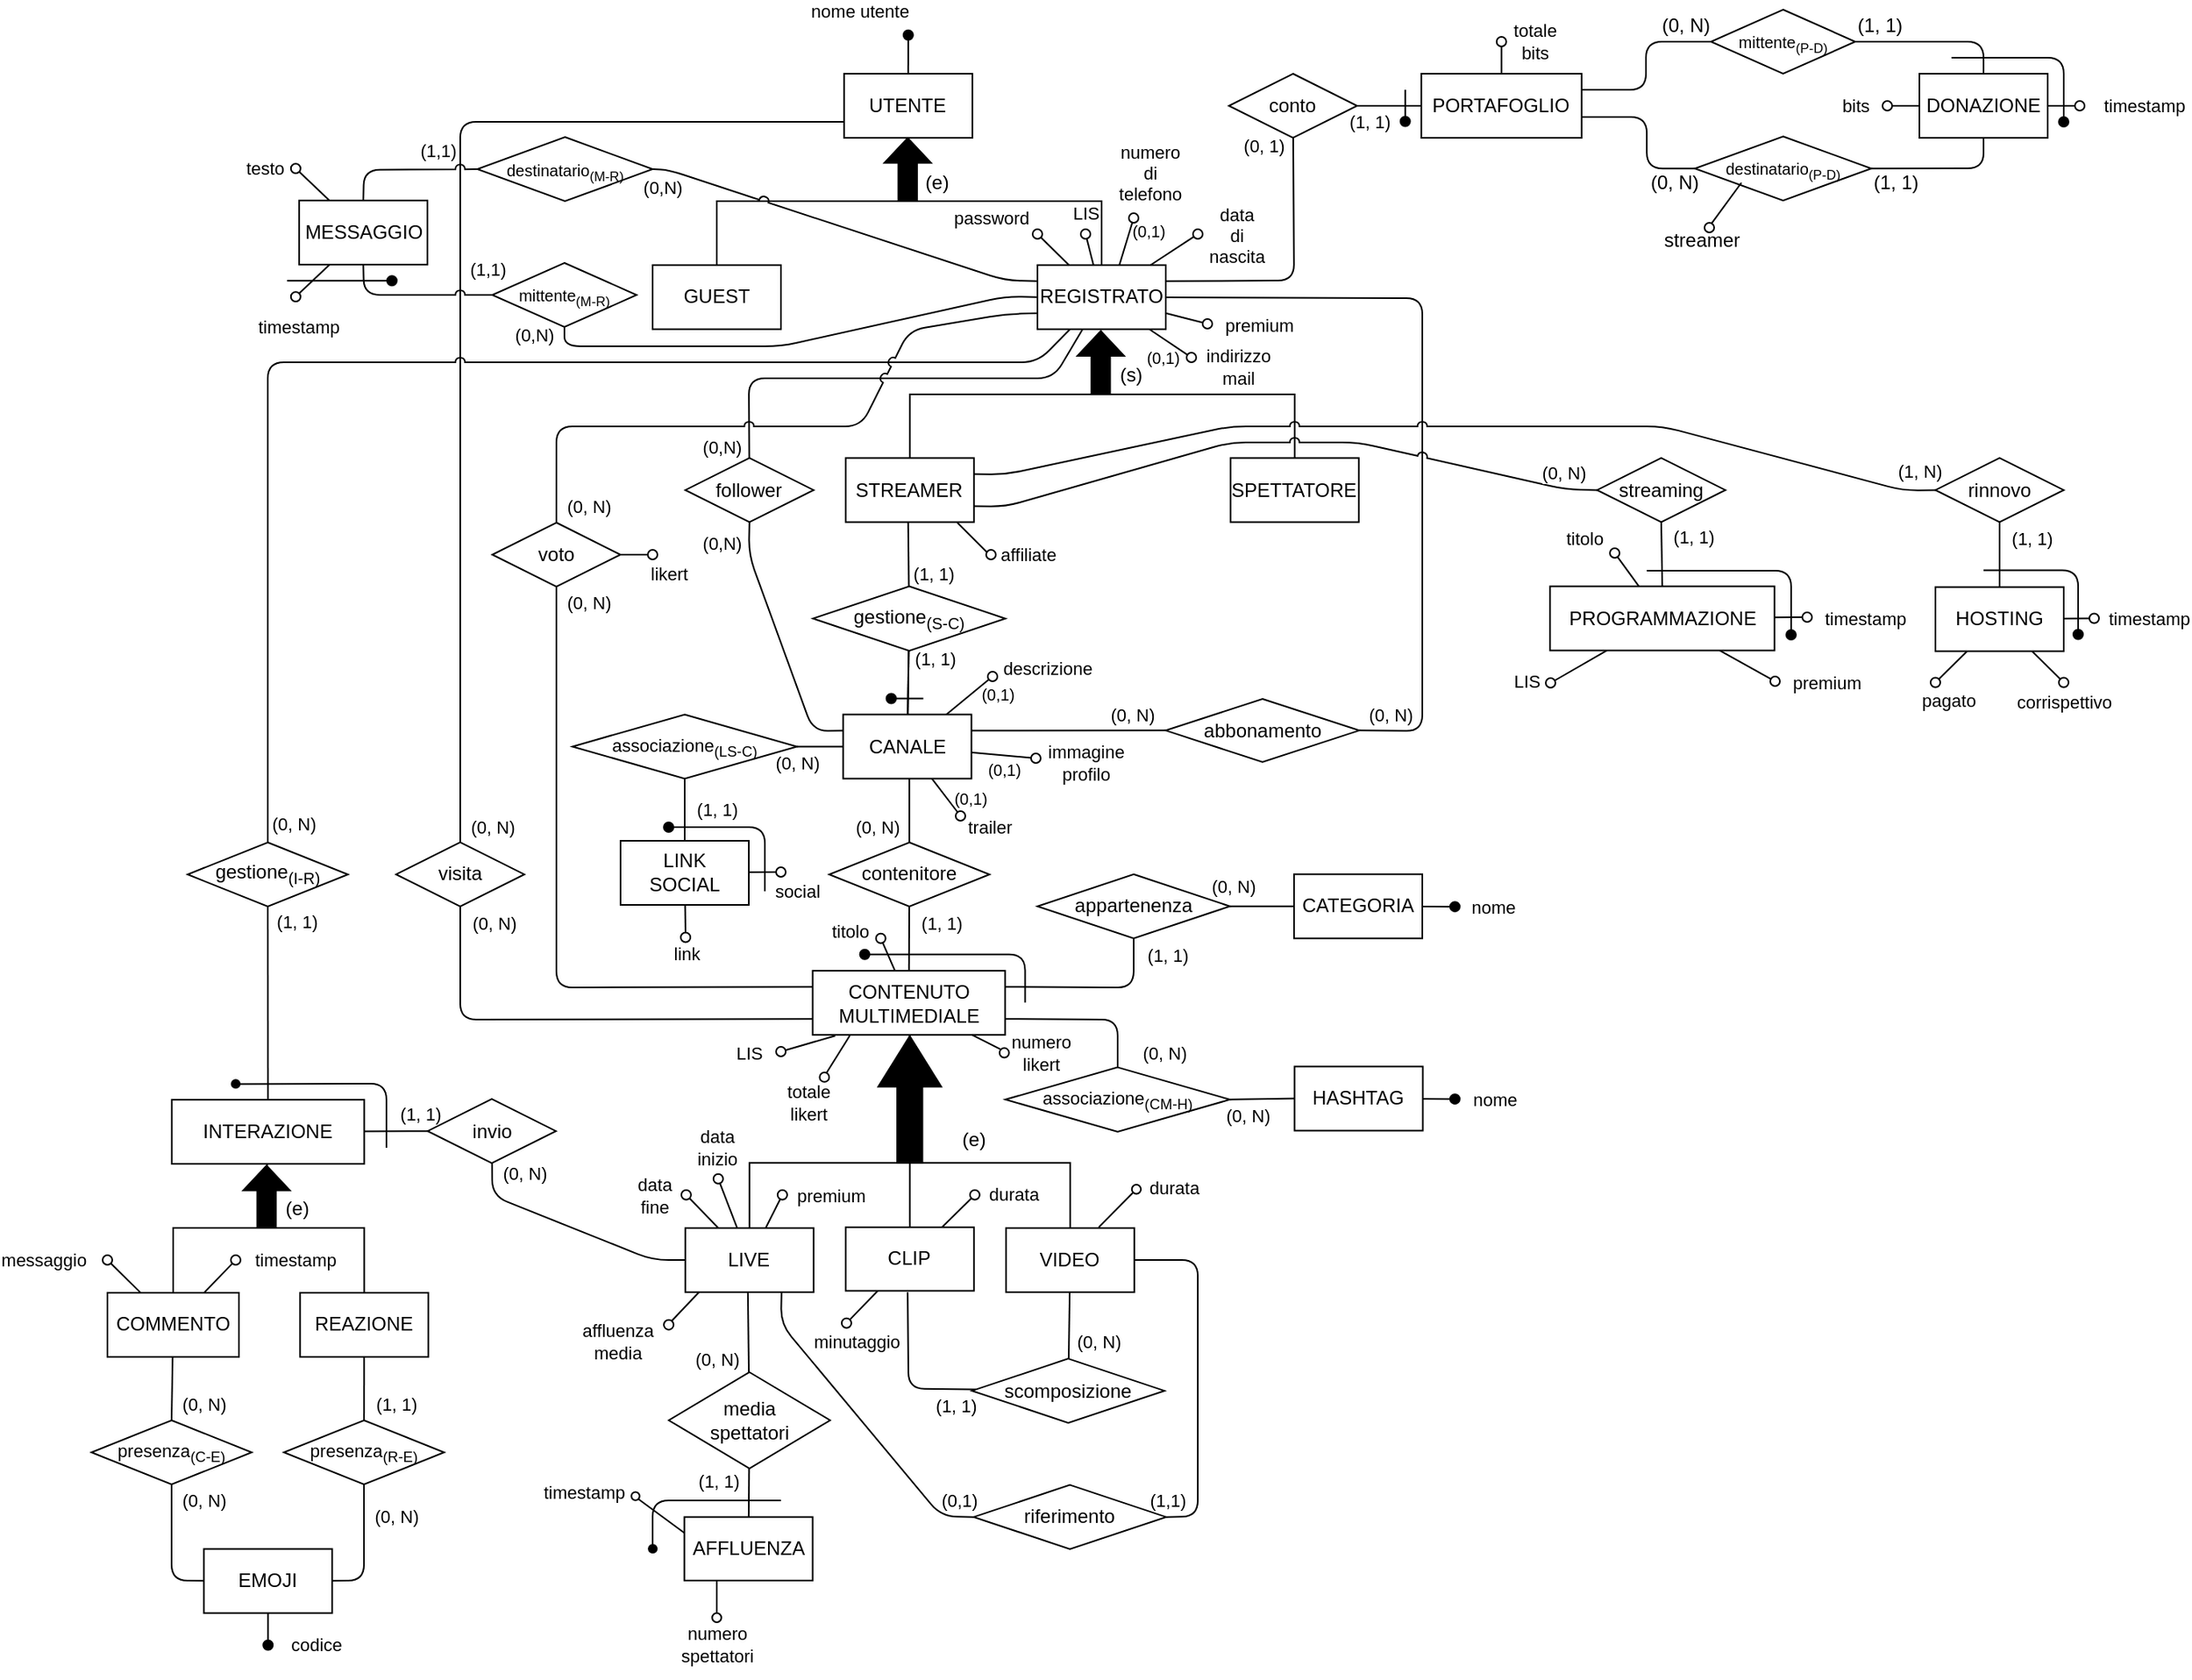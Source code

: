 <mxfile scale="1" border="20">
    <diagram id="4_nfnfdhDg5d41BVBWpk" name="Page-1">
        <mxGraphModel dx="3830" dy="2150" grid="1" gridSize="10" guides="1" tooltips="1" connect="1" arrows="1" fold="1" page="1" pageScale="1" pageWidth="1169" pageHeight="827" background="#ffffff" math="0" shadow="0">
            <root>
                <mxCell id="0"/>
                <mxCell id="1" parent="0"/>
                <mxCell id="1341" style="edgeStyle=elbowEdgeStyle;html=1;exitX=0.5;exitY=1;exitDx=0;exitDy=0;entryX=0.5;entryY=0;entryDx=0;entryDy=0;endArrow=none;endFill=0;elbow=vertical;rounded=0;jumpStyle=arc;" parent="1" source="1343" target="1344" edge="1">
                    <mxGeometry relative="1" as="geometry">
                        <mxPoint x="-1900.58" y="-1461.64" as="sourcePoint"/>
                        <mxPoint x="-1980.59" y="-1401.64" as="targetPoint"/>
                    </mxGeometry>
                </mxCell>
                <mxCell id="1342" style="edgeStyle=elbowEdgeStyle;elbow=vertical;html=1;exitX=0.5;exitY=1;exitDx=0;exitDy=0;entryX=0.5;entryY=0;entryDx=0;entryDy=0;endArrow=none;endFill=0;rounded=0;jumpStyle=arc;" parent="1" source="1343" target="1347" edge="1">
                    <mxGeometry relative="1" as="geometry"/>
                </mxCell>
                <mxCell id="1450" style="edgeStyle=none;shape=connector;rounded=1;jumpStyle=arc;html=1;exitX=1;exitY=0.25;exitDx=0;exitDy=0;labelBackgroundColor=default;strokeColor=default;fontFamily=Helvetica;fontSize=11;fontColor=default;endArrow=none;endFill=0;" parent="1" source="1347" target="1443" edge="1">
                    <mxGeometry relative="1" as="geometry">
                        <Array as="points">
                            <mxPoint x="-1680" y="-1431"/>
                        </Array>
                    </mxGeometry>
                </mxCell>
                <mxCell id="1343" value="UTENTE" style="whiteSpace=wrap;html=1;" parent="1" vertex="1">
                    <mxGeometry x="-1960.61" y="-1560" width="80" height="40" as="geometry"/>
                </mxCell>
                <mxCell id="1344" value="GUEST" style="whiteSpace=wrap;html=1;" parent="1" vertex="1">
                    <mxGeometry x="-2080" y="-1440.64" width="80" height="40" as="geometry"/>
                </mxCell>
                <mxCell id="1419" style="edgeStyle=none;shape=connector;rounded=1;jumpStyle=arc;html=1;labelBackgroundColor=default;strokeColor=default;fontFamily=Helvetica;fontSize=11;fontColor=default;endArrow=none;endFill=0;" parent="1" source="1347" target="1420" edge="1">
                    <mxGeometry relative="1" as="geometry">
                        <mxPoint x="-2020" y="-1310" as="targetPoint"/>
                        <Array as="points">
                            <mxPoint x="-1830" y="-1370"/>
                            <mxPoint x="-2020" y="-1370"/>
                            <mxPoint x="-2020" y="-1320"/>
                        </Array>
                        <mxPoint x="-1820" y="-1400" as="sourcePoint"/>
                    </mxGeometry>
                </mxCell>
                <mxCell id="1435" style="edgeStyle=none;shape=connector;rounded=1;jumpStyle=arc;html=1;entryX=1;entryY=0.5;entryDx=0;entryDy=0;labelBackgroundColor=default;strokeColor=default;fontFamily=Helvetica;fontSize=11;fontColor=default;endArrow=none;endFill=0;" parent="1" source="1347" target="1433" edge="1">
                    <mxGeometry relative="1" as="geometry">
                        <Array as="points">
                            <mxPoint x="-1600" y="-1420"/>
                            <mxPoint x="-1600" y="-1150"/>
                        </Array>
                    </mxGeometry>
                </mxCell>
                <mxCell id="1672" style="edgeStyle=none;html=1;exitX=0;exitY=0.5;exitDx=0;exitDy=0;entryX=0.5;entryY=1;entryDx=0;entryDy=0;endArrow=none;endFill=0;jumpStyle=arc;" parent="1" source="1347" target="1669" edge="1">
                    <mxGeometry relative="1" as="geometry">
                        <Array as="points">
                            <mxPoint x="-1860" y="-1421"/>
                            <mxPoint x="-2000" y="-1390"/>
                            <mxPoint x="-2080" y="-1390"/>
                            <mxPoint x="-2135" y="-1390"/>
                        </Array>
                    </mxGeometry>
                </mxCell>
                <mxCell id="1347" value="REGISTRATO" style="whiteSpace=wrap;html=1;" parent="1" vertex="1">
                    <mxGeometry x="-1840" y="-1440.64" width="80" height="40" as="geometry"/>
                </mxCell>
                <mxCell id="1348" value="" style="shape=singleArrow;whiteSpace=wrap;html=1;arrowWidth=0.4;arrowSize=0.4;rotation=-90;fillColor=#000000;" parent="1" vertex="1">
                    <mxGeometry x="-1940.3" y="-1515.08" width="38.76" height="29.17" as="geometry"/>
                </mxCell>
                <mxCell id="1349" value="(e)" style="text;html=1;align=center;verticalAlign=middle;resizable=0;points=[];autosize=1;strokeColor=none;fillColor=none;" parent="1" vertex="1">
                    <mxGeometry x="-1922.61" y="-1507" width="40" height="30" as="geometry"/>
                </mxCell>
                <mxCell id="1350" value="" style="endArrow=oval;html=1;fillStyle=auto;strokeWidth=1;startSize=6;endSize=6;fillColor=#000000;startArrow=none;startFill=0;endFill=1;exitX=0.5;exitY=0;exitDx=0;exitDy=0;" parent="1" source="1343" edge="1">
                    <mxGeometry width="50" height="50" relative="1" as="geometry">
                        <mxPoint x="-1780.58" y="-978.98" as="sourcePoint"/>
                        <mxPoint x="-1920.58" y="-1584.16" as="targetPoint"/>
                    </mxGeometry>
                </mxCell>
                <mxCell id="1351" value="nome utente" style="edgeLabel;html=1;align=center;verticalAlign=middle;resizable=0;points=[];" parent="1350" vertex="1" connectable="0">
                    <mxGeometry x="0.479" y="1" relative="1" as="geometry">
                        <mxPoint x="-30" y="-21" as="offset"/>
                    </mxGeometry>
                </mxCell>
                <mxCell id="1352" value="" style="endArrow=oval;html=1;fillStyle=auto;strokeWidth=1;startSize=6;endSize=6;fillColor=#000000;startArrow=none;startFill=0;endFill=0;" parent="1" source="1347" edge="1">
                    <mxGeometry width="50" height="50" relative="1" as="geometry">
                        <mxPoint x="-1878.91" y="-1132.373" as="sourcePoint"/>
                        <mxPoint x="-1840" y="-1460" as="targetPoint"/>
                    </mxGeometry>
                </mxCell>
                <mxCell id="1353" value="password" style="edgeLabel;html=1;align=center;verticalAlign=middle;resizable=0;points=[];" parent="1352" vertex="1" connectable="0">
                    <mxGeometry x="0.479" y="1" relative="1" as="geometry">
                        <mxPoint x="-34" y="-16" as="offset"/>
                    </mxGeometry>
                </mxCell>
                <mxCell id="1354" value="" style="endArrow=oval;html=1;fillStyle=auto;strokeWidth=1;startSize=6;endSize=6;fillColor=#000000;startArrow=none;startFill=0;endFill=0;" parent="1" source="1347" edge="1">
                    <mxGeometry width="50" height="50" relative="1" as="geometry">
                        <mxPoint x="-1863.91" y="-1139.04" as="sourcePoint"/>
                        <mxPoint x="-1744" y="-1383" as="targetPoint"/>
                    </mxGeometry>
                </mxCell>
                <mxCell id="1355" value="indirizzo&lt;br&gt;mail" style="edgeLabel;html=1;align=center;verticalAlign=middle;resizable=0;points=[];" parent="1354" vertex="1" connectable="0">
                    <mxGeometry x="0.479" y="1" relative="1" as="geometry">
                        <mxPoint x="35" y="11" as="offset"/>
                    </mxGeometry>
                </mxCell>
                <mxCell id="1356" value="" style="endArrow=oval;html=1;fillStyle=auto;strokeWidth=1;startSize=6;endSize=6;fillColor=#000000;startArrow=none;startFill=0;endFill=0;" parent="1" edge="1">
                    <mxGeometry width="50" height="50" relative="1" as="geometry">
                        <mxPoint x="-1788.924" y="-1440.64" as="sourcePoint"/>
                        <mxPoint x="-1780" y="-1470" as="targetPoint"/>
                    </mxGeometry>
                </mxCell>
                <mxCell id="1357" value="numero&lt;br&gt;di&lt;br&gt;telefono" style="edgeLabel;html=1;align=center;verticalAlign=middle;resizable=0;points=[];" parent="1356" vertex="1" connectable="0">
                    <mxGeometry x="0.479" y="1" relative="1" as="geometry">
                        <mxPoint x="13" y="-36" as="offset"/>
                    </mxGeometry>
                </mxCell>
                <mxCell id="1358" value="" style="endArrow=oval;html=1;fillStyle=auto;strokeWidth=1;startSize=6;endSize=6;fillColor=#000000;startArrow=none;startFill=0;endFill=0;" parent="1" source="1347" edge="1">
                    <mxGeometry width="50" height="50" relative="1" as="geometry">
                        <mxPoint x="-1843.91" y="-1119.04" as="sourcePoint"/>
                        <mxPoint x="-1740" y="-1460" as="targetPoint"/>
                    </mxGeometry>
                </mxCell>
                <mxCell id="1359" value="data&lt;br&gt;di&lt;br&gt;nascita" style="edgeLabel;html=1;align=center;verticalAlign=middle;resizable=0;points=[];" parent="1358" vertex="1" connectable="0">
                    <mxGeometry x="0.479" y="1" relative="1" as="geometry">
                        <mxPoint x="32" y="-4" as="offset"/>
                    </mxGeometry>
                </mxCell>
                <mxCell id="1366" value="" style="endArrow=oval;html=1;fillStyle=auto;strokeWidth=1;startSize=6;endSize=6;fillColor=#000000;startArrow=none;startFill=0;endFill=0;" parent="1" source="1347" edge="1">
                    <mxGeometry width="50" height="50" relative="1" as="geometry">
                        <mxPoint x="-1809.33" y="-1431.22" as="sourcePoint"/>
                        <mxPoint x="-1810" y="-1460" as="targetPoint"/>
                    </mxGeometry>
                </mxCell>
                <mxCell id="1367" value="LIS" style="edgeLabel;html=1;align=center;verticalAlign=middle;resizable=0;points=[];" parent="1366" vertex="1" connectable="0">
                    <mxGeometry x="0.479" y="1" relative="1" as="geometry">
                        <mxPoint x="-1" y="-18" as="offset"/>
                    </mxGeometry>
                </mxCell>
                <mxCell id="1369" style="edgeStyle=elbowEdgeStyle;html=1;exitX=0.5;exitY=1;exitDx=0;exitDy=0;entryX=0.5;entryY=0;entryDx=0;entryDy=0;endArrow=none;endFill=0;elbow=vertical;rounded=0;jumpStyle=arc;" parent="1" target="1371" edge="1">
                    <mxGeometry relative="1" as="geometry">
                        <mxPoint x="-1800.22" y="-1399.64" as="sourcePoint"/>
                        <mxPoint x="-1860.2" y="-1281.28" as="targetPoint"/>
                    </mxGeometry>
                </mxCell>
                <mxCell id="1370" style="edgeStyle=elbowEdgeStyle;elbow=vertical;html=1;exitX=0.5;exitY=1;exitDx=0;exitDy=0;entryX=0.5;entryY=0;entryDx=0;entryDy=0;endArrow=none;endFill=0;rounded=0;jumpStyle=arc;" parent="1" target="1372" edge="1">
                    <mxGeometry relative="1" as="geometry">
                        <mxPoint x="-1800.22" y="-1399.64" as="sourcePoint"/>
                    </mxGeometry>
                </mxCell>
                <mxCell id="1490" style="edgeStyle=none;shape=connector;rounded=1;jumpStyle=arc;html=1;exitX=1;exitY=0.25;exitDx=0;exitDy=0;entryX=0;entryY=0.5;entryDx=0;entryDy=0;labelBackgroundColor=default;strokeColor=default;fontFamily=Helvetica;fontSize=11;fontColor=default;endArrow=none;endFill=0;" parent="1" source="1371" target="1480" edge="1">
                    <mxGeometry relative="1" as="geometry">
                        <Array as="points">
                            <mxPoint x="-1860" y="-1310"/>
                            <mxPoint x="-1720" y="-1340"/>
                            <mxPoint x="-1640" y="-1340"/>
                            <mxPoint x="-1450" y="-1340"/>
                            <mxPoint x="-1300" y="-1300"/>
                        </Array>
                    </mxGeometry>
                </mxCell>
                <mxCell id="1665" value="(1, N)" style="edgeLabel;html=1;align=center;verticalAlign=middle;resizable=0;points=[];" parent="1490" vertex="1" connectable="0">
                    <mxGeometry x="0.861" y="1" relative="1" as="geometry">
                        <mxPoint x="31" y="-6" as="offset"/>
                    </mxGeometry>
                </mxCell>
                <mxCell id="1371" value="STREAMER" style="whiteSpace=wrap;html=1;" parent="1" vertex="1">
                    <mxGeometry x="-1959.61" y="-1320.28" width="80" height="40" as="geometry"/>
                </mxCell>
                <mxCell id="1372" value="SPETTATORE" style="whiteSpace=wrap;html=1;" parent="1" vertex="1">
                    <mxGeometry x="-1719.61" y="-1320.28" width="80" height="40" as="geometry"/>
                </mxCell>
                <mxCell id="1373" value="" style="shape=singleArrow;whiteSpace=wrap;html=1;arrowWidth=0.4;arrowSize=0.4;rotation=-90;fillColor=#000000;" parent="1" vertex="1">
                    <mxGeometry x="-1819.91" y="-1394.72" width="38.76" height="29.17" as="geometry"/>
                </mxCell>
                <mxCell id="1374" value="(s)" style="text;html=1;align=center;verticalAlign=middle;resizable=0;points=[];autosize=1;strokeColor=none;fillColor=none;" parent="1" vertex="1">
                    <mxGeometry x="-1802.22" y="-1386.64" width="40" height="30" as="geometry"/>
                </mxCell>
                <mxCell id="1407" value="" style="edgeStyle=none;shape=connector;rounded=1;fillStyle=auto;html=1;labelBackgroundColor=default;strokeColor=default;strokeWidth=1;fontFamily=Helvetica;fontSize=11;fontColor=default;endArrow=none;startSize=6;endSize=6;fillColor=#000000;exitX=0.5;exitY=1;exitDx=0;exitDy=0;" parent="1" target="1411" edge="1">
                    <mxGeometry relative="1" as="geometry">
                        <mxPoint x="-1920.65" y="-1280.28" as="sourcePoint"/>
                    </mxGeometry>
                </mxCell>
                <mxCell id="1408" value="(1, 1)" style="edgeLabel;html=1;align=center;verticalAlign=middle;resizable=0;points=[];fontSize=11;fontFamily=Helvetica;fontColor=default;" parent="1407" vertex="1" connectable="0">
                    <mxGeometry x="-0.268" y="1" relative="1" as="geometry">
                        <mxPoint x="14" y="18" as="offset"/>
                    </mxGeometry>
                </mxCell>
                <mxCell id="1409" value="" style="edgeStyle=none;shape=connector;rounded=1;fillStyle=auto;html=1;labelBackgroundColor=default;strokeColor=default;strokeWidth=1;fontFamily=Helvetica;fontSize=11;fontColor=default;endArrow=none;startSize=6;endSize=6;fillColor=#000000;" parent="1" source="1411" target="1413" edge="1">
                    <mxGeometry relative="1" as="geometry"/>
                </mxCell>
                <mxCell id="1410" value="(1, 1)" style="edgeLabel;html=1;align=center;verticalAlign=middle;resizable=0;points=[];fontSize=11;fontFamily=Helvetica;fontColor=default;" parent="1409" vertex="1" connectable="0">
                    <mxGeometry x="-0.327" y="1" relative="1" as="geometry">
                        <mxPoint x="15" y="-9" as="offset"/>
                    </mxGeometry>
                </mxCell>
                <mxCell id="1411" value="&lt;font style=&quot;font-size: 12px;&quot;&gt;gestione&lt;sub style=&quot;&quot;&gt;(S-C)&lt;/sub&gt;&lt;/font&gt;" style="rhombus;whiteSpace=wrap;html=1;" parent="1" vertex="1">
                    <mxGeometry x="-1980" y="-1240.28" width="120" height="40.28" as="geometry"/>
                </mxCell>
                <mxCell id="1412" value="" style="edgeStyle=none;jumpStyle=arc;html=1;endArrow=none;endFill=0;" parent="1" source="1413" target="1411" edge="1">
                    <mxGeometry relative="1" as="geometry"/>
                </mxCell>
                <mxCell id="1421" style="edgeStyle=none;shape=connector;rounded=1;jumpStyle=arc;html=1;exitX=0;exitY=0.25;exitDx=0;exitDy=0;entryX=0.5;entryY=1;entryDx=0;entryDy=0;labelBackgroundColor=default;strokeColor=default;fontFamily=Helvetica;fontSize=11;fontColor=default;endArrow=none;endFill=0;" parent="1" source="1413" target="1420" edge="1">
                    <mxGeometry relative="1" as="geometry">
                        <Array as="points">
                            <mxPoint x="-1980" y="-1150"/>
                            <mxPoint x="-2020" y="-1260"/>
                        </Array>
                    </mxGeometry>
                </mxCell>
                <mxCell id="1413" value="CANALE" style="rounded=0;whiteSpace=wrap;html=1;" parent="1" vertex="1">
                    <mxGeometry x="-1961.19" y="-1160.28" width="80" height="40" as="geometry"/>
                </mxCell>
                <mxCell id="1414" value="" style="endArrow=oval;html=1;fillStyle=auto;strokeWidth=1;startSize=6;endSize=6;fillColor=#000000;startArrow=none;startFill=0;endFill=1;" parent="1" edge="1">
                    <mxGeometry width="50" height="50" relative="1" as="geometry">
                        <mxPoint x="-1911.19" y="-1170.28" as="sourcePoint"/>
                        <mxPoint x="-1931.19" y="-1170.28" as="targetPoint"/>
                    </mxGeometry>
                </mxCell>
                <mxCell id="1415" value="" style="endArrow=oval;html=1;fillStyle=auto;strokeWidth=1;startSize=6;endSize=6;fillColor=#000000;startArrow=none;startFill=0;endFill=0;" parent="1" source="1413" edge="1">
                    <mxGeometry width="50" height="50" relative="1" as="geometry">
                        <mxPoint x="-1871.19" y="-1150.28" as="sourcePoint"/>
                        <mxPoint x="-1888" y="-1097" as="targetPoint"/>
                    </mxGeometry>
                </mxCell>
                <mxCell id="1416" value="trailer" style="edgeLabel;html=1;align=center;verticalAlign=middle;resizable=0;points=[];" parent="1415" vertex="1" connectable="0">
                    <mxGeometry x="0.479" y="1" relative="1" as="geometry">
                        <mxPoint x="22" y="14" as="offset"/>
                    </mxGeometry>
                </mxCell>
                <mxCell id="1417" value="" style="endArrow=oval;html=1;fillStyle=auto;strokeWidth=1;startSize=6;endSize=6;fillColor=#000000;startArrow=none;startFill=0;endFill=0;" parent="1" source="1413" edge="1">
                    <mxGeometry width="50" height="50" relative="1" as="geometry">
                        <mxPoint x="-1632.324" y="-960" as="sourcePoint"/>
                        <mxPoint x="-1868" y="-1184" as="targetPoint"/>
                    </mxGeometry>
                </mxCell>
                <mxCell id="1418" value="descrizione" style="edgeLabel;html=1;align=center;verticalAlign=middle;resizable=0;points=[];" parent="1417" vertex="1" connectable="0">
                    <mxGeometry x="0.479" y="1" relative="1" as="geometry">
                        <mxPoint x="42" y="-11" as="offset"/>
                    </mxGeometry>
                </mxCell>
                <mxCell id="1420" value="follower" style="rhombus;whiteSpace=wrap;html=1;" parent="1" vertex="1">
                    <mxGeometry x="-2059.61" y="-1320.28" width="80" height="40" as="geometry"/>
                </mxCell>
                <mxCell id="1424" value="(0,N)" style="edgeLabel;html=1;align=center;verticalAlign=middle;resizable=0;points=[];fontSize=11;fontFamily=Helvetica;fontColor=default;" parent="1" vertex="1" connectable="0">
                    <mxGeometry x="-2042.874" y="-1329.998" as="geometry">
                        <mxPoint x="6" y="3" as="offset"/>
                    </mxGeometry>
                </mxCell>
                <mxCell id="1425" value="(0,N)" style="edgeLabel;html=1;align=center;verticalAlign=middle;resizable=0;points=[];fontSize=11;fontFamily=Helvetica;fontColor=default;" parent="1" vertex="1" connectable="0">
                    <mxGeometry x="-2042.874" y="-1269.998" as="geometry">
                        <mxPoint x="6" y="3" as="offset"/>
                    </mxGeometry>
                </mxCell>
                <mxCell id="1427" value="(0, N)" style="edgeLabel;html=1;align=center;verticalAlign=middle;resizable=0;points=[];fontSize=11;fontFamily=Helvetica;fontColor=default;" parent="1" vertex="1" connectable="0">
                    <mxGeometry x="-1781.15" y="-1160.19" as="geometry"/>
                </mxCell>
                <mxCell id="1428" value="(0, N)" style="edgeLabel;html=1;align=center;verticalAlign=middle;resizable=0;points=[];" parent="1" vertex="1" connectable="0">
                    <mxGeometry x="-1620.0" y="-1160.19" as="geometry"/>
                </mxCell>
                <mxCell id="1434" style="edgeStyle=none;shape=connector;rounded=1;jumpStyle=none;html=1;exitX=0;exitY=0.5;exitDx=0;exitDy=0;entryX=1;entryY=0.25;entryDx=0;entryDy=0;labelBackgroundColor=default;strokeColor=default;fontFamily=Helvetica;fontSize=11;fontColor=default;endArrow=none;endFill=0;" parent="1" source="1433" target="1413" edge="1">
                    <mxGeometry relative="1" as="geometry"/>
                </mxCell>
                <mxCell id="1433" value="abbonamento" style="rhombus;whiteSpace=wrap;html=1;" parent="1" vertex="1">
                    <mxGeometry x="-1760.0" y="-1170" width="120.65" height="39.36" as="geometry"/>
                </mxCell>
                <mxCell id="1436" value="" style="endArrow=oval;html=1;fillStyle=auto;strokeWidth=1;startSize=6;endSize=6;fillColor=#000000;startArrow=none;startFill=0;endFill=0;exitX=1;exitY=0.75;exitDx=0;exitDy=0;" parent="1" source="1347" edge="1">
                    <mxGeometry width="50" height="50" relative="1" as="geometry">
                        <mxPoint x="-1770.315" y="-1390.64" as="sourcePoint"/>
                        <mxPoint x="-1734" y="-1404" as="targetPoint"/>
                    </mxGeometry>
                </mxCell>
                <mxCell id="1437" value="premium" style="edgeLabel;html=1;align=center;verticalAlign=middle;resizable=0;points=[];" parent="1436" vertex="1" connectable="0">
                    <mxGeometry x="0.479" y="1" relative="1" as="geometry">
                        <mxPoint x="38" y="3" as="offset"/>
                    </mxGeometry>
                </mxCell>
                <mxCell id="1438" style="edgeStyle=none;jumpStyle=arc;html=1;endArrow=none;endFill=0;startArrow=none;" parent="1" source="1443" target="1441" edge="1">
                    <mxGeometry relative="1" as="geometry">
                        <mxPoint x="-1801.111" y="-1560" as="targetPoint"/>
                    </mxGeometry>
                </mxCell>
                <mxCell id="1439" value="(1, 1)" style="edgeLabel;html=1;align=center;verticalAlign=middle;resizable=0;points=[];" parent="1438" vertex="1" connectable="0">
                    <mxGeometry x="-0.396" y="2" relative="1" as="geometry">
                        <mxPoint x="-5" y="12" as="offset"/>
                    </mxGeometry>
                </mxCell>
                <mxCell id="1441" value="PORTAFOGLIO" style="whiteSpace=wrap;html=1;" parent="1" vertex="1">
                    <mxGeometry x="-1600.64" y="-1560" width="100" height="40" as="geometry"/>
                </mxCell>
                <mxCell id="1442" value="(0, 1)" style="edgeLabel;html=1;align=center;verticalAlign=middle;resizable=0;points=[];" parent="1" vertex="1" connectable="0">
                    <mxGeometry x="-1699.672" y="-1515.08" as="geometry"/>
                </mxCell>
                <mxCell id="1443" value="conto" style="rhombus;whiteSpace=wrap;html=1;" parent="1" vertex="1">
                    <mxGeometry x="-1720.64" y="-1560" width="80" height="40" as="geometry"/>
                </mxCell>
                <mxCell id="1444" value="" style="endArrow=oval;html=1;fillStyle=auto;strokeWidth=1;startSize=6;endSize=6;fillColor=#000000;startArrow=none;startFill=0;endFill=0;" parent="1" source="1441" edge="1">
                    <mxGeometry width="50" height="50" relative="1" as="geometry">
                        <mxPoint x="-1550.64" y="-1539.88" as="sourcePoint"/>
                        <mxPoint x="-1550.64" y="-1580" as="targetPoint"/>
                    </mxGeometry>
                </mxCell>
                <mxCell id="1445" value="totale&lt;br&gt;bits" style="edgeLabel;html=1;align=center;verticalAlign=middle;resizable=0;points=[];" parent="1444" vertex="1" connectable="0">
                    <mxGeometry x="0.479" y="1" relative="1" as="geometry">
                        <mxPoint x="21" y="-5" as="offset"/>
                    </mxGeometry>
                </mxCell>
                <mxCell id="1446" value="" style="endArrow=oval;html=1;fillStyle=auto;strokeWidth=1;startSize=6;endSize=6;fillColor=#000000;startArrow=none;startFill=0;endFill=1;jumpStyle=none;" parent="1" edge="1">
                    <mxGeometry width="50" height="50" relative="1" as="geometry">
                        <mxPoint x="-1610.64" y="-1550" as="sourcePoint"/>
                        <mxPoint x="-1610.64" y="-1530.28" as="targetPoint"/>
                    </mxGeometry>
                </mxCell>
                <mxCell id="1454" value="bits" style="endArrow=oval;html=1;fillStyle=auto;strokeWidth=1;startSize=6;endSize=6;fillColor=#000000;startArrow=none;startFill=0;endFill=0;strokeColor=#000000;" parent="1" edge="1">
                    <mxGeometry x="1" y="20" width="50" height="50" relative="1" as="geometry">
                        <mxPoint x="-1290" y="-1540" as="sourcePoint"/>
                        <mxPoint x="-1310" y="-1540" as="targetPoint"/>
                        <mxPoint x="-20" y="-20" as="offset"/>
                    </mxGeometry>
                </mxCell>
                <mxCell id="1469" value="(0, N)" style="edgeStyle=none;jumpStyle=arc;html=1;endArrow=none;endFill=0;entryX=0;entryY=0.5;entryDx=0;entryDy=0;exitX=1;exitY=0.75;exitDx=0;exitDy=0;" parent="1" source="1371" target="1471" edge="1">
                    <mxGeometry x="0.881" y="10" relative="1" as="geometry">
                        <mxPoint x="-1491.0" y="-1300.28" as="targetPoint"/>
                        <Array as="points">
                            <mxPoint x="-1860" y="-1290"/>
                            <mxPoint x="-1720" y="-1330"/>
                            <mxPoint x="-1640" y="-1330"/>
                            <mxPoint x="-1511.0" y="-1300.76"/>
                            <mxPoint x="-1501.0" y="-1300.76"/>
                        </Array>
                        <mxPoint as="offset"/>
                        <mxPoint x="-1810" y="-1310.28" as="sourcePoint"/>
                    </mxGeometry>
                </mxCell>
                <mxCell id="1470" value="(1, 1)" style="edgeStyle=none;jumpStyle=arc;html=1;exitX=0.5;exitY=1;exitDx=0;exitDy=0;entryX=0.5;entryY=0;entryDx=0;entryDy=0;startArrow=none;startFill=0;endArrow=none;endFill=0;" parent="1" source="1471" target="1472" edge="1">
                    <mxGeometry x="-0.508" y="20" relative="1" as="geometry">
                        <mxPoint as="offset"/>
                    </mxGeometry>
                </mxCell>
                <mxCell id="1471" value="streaming" style="rhombus;whiteSpace=wrap;html=1;" parent="1" vertex="1">
                    <mxGeometry x="-1491.0" y="-1320.28" width="80" height="40" as="geometry"/>
                </mxCell>
                <mxCell id="1472" value="PROGRAMMAZIONE" style="whiteSpace=wrap;html=1;" parent="1" vertex="1">
                    <mxGeometry x="-1520.34" y="-1240.23" width="140" height="40" as="geometry"/>
                </mxCell>
                <mxCell id="1473" style="edgeStyle=none;shape=connector;rounded=1;fillStyle=auto;html=1;labelBackgroundColor=default;strokeColor=default;strokeWidth=1;fontFamily=Helvetica;fontSize=11;fontColor=default;endArrow=none;endFill=0;startSize=6;endSize=6;fillColor=#000000;startArrow=oval;startFill=0;" parent="1" target="1472" edge="1">
                    <mxGeometry relative="1" as="geometry">
                        <mxPoint x="-1490.466" y="-1220.96" as="targetPoint"/>
                        <mxPoint x="-1360" y="-1221" as="sourcePoint"/>
                    </mxGeometry>
                </mxCell>
                <mxCell id="1474" value="timestamp" style="edgeLabel;html=1;align=center;verticalAlign=middle;resizable=0;points=[];fontSize=11;fontFamily=Helvetica;fontColor=default;" parent="1473" vertex="1" connectable="0">
                    <mxGeometry x="-0.257" y="1" relative="1" as="geometry">
                        <mxPoint x="43" as="offset"/>
                    </mxGeometry>
                </mxCell>
                <mxCell id="1475" style="edgeStyle=none;shape=connector;rounded=1;fillStyle=auto;html=1;labelBackgroundColor=default;strokeColor=default;strokeWidth=1;fontFamily=Helvetica;fontSize=11;fontColor=default;endArrow=none;endFill=0;startSize=6;endSize=6;fillColor=#000000;startArrow=oval;startFill=0;" parent="1" target="1472" edge="1">
                    <mxGeometry relative="1" as="geometry">
                        <mxPoint x="-1474.925" y="-1230.23" as="targetPoint"/>
                        <mxPoint x="-1480" y="-1261" as="sourcePoint"/>
                    </mxGeometry>
                </mxCell>
                <mxCell id="1476" value="titolo" style="edgeLabel;html=1;align=center;verticalAlign=middle;resizable=0;points=[];fontSize=11;fontFamily=Helvetica;fontColor=default;" parent="1475" vertex="1" connectable="0">
                    <mxGeometry x="-0.257" y="1" relative="1" as="geometry">
                        <mxPoint x="-26" y="-16" as="offset"/>
                    </mxGeometry>
                </mxCell>
                <mxCell id="1477" style="edgeStyle=none;shape=connector;rounded=1;fillStyle=auto;html=1;labelBackgroundColor=default;strokeColor=default;strokeWidth=1;fontFamily=Helvetica;fontSize=11;fontColor=default;endArrow=none;endFill=0;startSize=6;endSize=6;fillColor=#000000;startArrow=oval;startFill=1;" parent="1" edge="1">
                    <mxGeometry relative="1" as="geometry">
                        <mxPoint x="-1460" y="-1250" as="targetPoint"/>
                        <mxPoint x="-1370" y="-1210" as="sourcePoint"/>
                        <Array as="points">
                            <mxPoint x="-1370" y="-1250"/>
                        </Array>
                    </mxGeometry>
                </mxCell>
                <mxCell id="1478" style="edgeStyle=none;shape=connector;rounded=1;fillStyle=auto;html=1;labelBackgroundColor=default;strokeColor=default;strokeWidth=1;fontFamily=Helvetica;fontSize=11;fontColor=default;endArrow=none;endFill=0;startSize=6;endSize=6;fillColor=#000000;startArrow=oval;startFill=0;" parent="1" target="1472" edge="1">
                    <mxGeometry relative="1" as="geometry">
                        <mxPoint x="-1408.097" y="-1230.23" as="targetPoint"/>
                        <mxPoint x="-1380" y="-1181" as="sourcePoint"/>
                    </mxGeometry>
                </mxCell>
                <mxCell id="1479" value="premium" style="edgeLabel;html=1;align=center;verticalAlign=middle;resizable=0;points=[];fontSize=11;fontFamily=Helvetica;fontColor=default;" parent="1478" vertex="1" connectable="0">
                    <mxGeometry x="-0.257" y="1" relative="1" as="geometry">
                        <mxPoint x="45" y="7" as="offset"/>
                    </mxGeometry>
                </mxCell>
                <mxCell id="1480" value="rinnovo" style="rhombus;whiteSpace=wrap;html=1;" parent="1" vertex="1">
                    <mxGeometry x="-1280" y="-1320.28" width="80" height="40" as="geometry"/>
                </mxCell>
                <mxCell id="1481" value="(1, 1)" style="edgeStyle=none;jumpStyle=arc;html=1;exitX=0.5;exitY=1;exitDx=0;exitDy=0;entryX=0.5;entryY=0;entryDx=0;entryDy=0;startArrow=none;startFill=0;endArrow=none;endFill=0;" parent="1" source="1480" target="1482" edge="1">
                    <mxGeometry x="-0.508" y="20" relative="1" as="geometry">
                        <mxPoint as="offset"/>
                        <mxPoint x="-1225.66" y="-1230.04" as="sourcePoint"/>
                    </mxGeometry>
                </mxCell>
                <mxCell id="1482" value="HOSTING" style="whiteSpace=wrap;html=1;" parent="1" vertex="1">
                    <mxGeometry x="-1280" y="-1239.75" width="80" height="40" as="geometry"/>
                </mxCell>
                <mxCell id="1483" style="edgeStyle=none;shape=connector;rounded=1;fillStyle=auto;html=1;labelBackgroundColor=default;strokeColor=default;strokeWidth=1;fontFamily=Helvetica;fontSize=11;fontColor=default;endArrow=none;endFill=0;startSize=6;endSize=6;fillColor=#000000;startArrow=oval;startFill=0;" parent="1" target="1482" edge="1">
                    <mxGeometry relative="1" as="geometry">
                        <mxPoint x="-1221" y="-1220.015" as="targetPoint"/>
                        <mxPoint x="-1181" y="-1220.28" as="sourcePoint"/>
                    </mxGeometry>
                </mxCell>
                <mxCell id="1484" value="timestamp" style="edgeLabel;html=1;align=center;verticalAlign=middle;resizable=0;points=[];fontSize=11;fontFamily=Helvetica;fontColor=default;" parent="1483" vertex="1" connectable="0">
                    <mxGeometry x="-0.257" y="1" relative="1" as="geometry">
                        <mxPoint x="41" y="-1" as="offset"/>
                    </mxGeometry>
                </mxCell>
                <mxCell id="1485" style="edgeStyle=none;shape=connector;rounded=1;fillStyle=auto;html=1;labelBackgroundColor=default;strokeColor=default;strokeWidth=1;fontFamily=Helvetica;fontSize=11;fontColor=default;endArrow=none;endFill=0;startSize=6;endSize=6;fillColor=#000000;startArrow=oval;startFill=1;" parent="1" edge="1">
                    <mxGeometry relative="1" as="geometry">
                        <mxPoint x="-1250" y="-1250.28" as="targetPoint"/>
                        <mxPoint x="-1191" y="-1210.28" as="sourcePoint"/>
                        <Array as="points">
                            <mxPoint x="-1191" y="-1250.28"/>
                        </Array>
                    </mxGeometry>
                </mxCell>
                <mxCell id="1486" style="edgeStyle=none;shape=connector;rounded=1;fillStyle=auto;html=1;labelBackgroundColor=default;strokeColor=default;strokeWidth=1;fontFamily=Helvetica;fontSize=11;fontColor=default;endArrow=none;endFill=0;startSize=6;endSize=6;fillColor=#000000;startArrow=oval;startFill=0;" parent="1" target="1482" edge="1">
                    <mxGeometry relative="1" as="geometry">
                        <mxPoint x="-1190" y="-1210.109" as="targetPoint"/>
                        <mxPoint x="-1280" y="-1180.28" as="sourcePoint"/>
                    </mxGeometry>
                </mxCell>
                <mxCell id="1487" value="pagato" style="edgeLabel;html=1;align=center;verticalAlign=middle;resizable=0;points=[];fontSize=11;fontFamily=Helvetica;fontColor=default;" parent="1486" vertex="1" connectable="0">
                    <mxGeometry x="-0.257" y="1" relative="1" as="geometry">
                        <mxPoint x="1" y="19" as="offset"/>
                    </mxGeometry>
                </mxCell>
                <mxCell id="1488" style="edgeStyle=none;shape=connector;rounded=1;fillStyle=auto;html=1;labelBackgroundColor=default;strokeColor=default;strokeWidth=1;fontFamily=Helvetica;fontSize=11;fontColor=default;endArrow=none;endFill=0;startSize=6;endSize=6;fillColor=#000000;startArrow=oval;startFill=0;" parent="1" target="1482" edge="1">
                    <mxGeometry relative="1" as="geometry">
                        <mxPoint x="-1240.134" y="-1189.75" as="targetPoint"/>
                        <mxPoint x="-1200" y="-1180.28" as="sourcePoint"/>
                    </mxGeometry>
                </mxCell>
                <mxCell id="1489" value="corrispettivo" style="edgeLabel;html=1;align=center;verticalAlign=middle;resizable=0;points=[];fontSize=11;fontFamily=Helvetica;fontColor=default;" parent="1488" vertex="1" connectable="0">
                    <mxGeometry x="-0.257" y="1" relative="1" as="geometry">
                        <mxPoint x="8" y="19" as="offset"/>
                    </mxGeometry>
                </mxCell>
                <mxCell id="1495" value="" style="edgeStyle=none;shape=connector;rounded=1;fillStyle=auto;html=1;labelBackgroundColor=default;strokeColor=default;strokeWidth=1;fontFamily=Helvetica;fontSize=11;fontColor=default;endArrow=none;startSize=6;endSize=6;fillColor=#000000;entryX=0.5;entryY=0;entryDx=0;entryDy=0;exitX=0.5;exitY=1;exitDx=0;exitDy=0;" parent="1" target="1497" edge="1">
                    <mxGeometry relative="1" as="geometry">
                        <mxPoint x="-1919.9" y="-1120.28" as="sourcePoint"/>
                        <mxPoint x="-1918.55" y="-1060.28" as="targetPoint"/>
                    </mxGeometry>
                </mxCell>
                <mxCell id="1496" value="(0, N)" style="edgeLabel;html=1;align=center;verticalAlign=middle;resizable=0;points=[];fontSize=11;fontFamily=Helvetica;fontColor=default;" parent="1495" vertex="1" connectable="0">
                    <mxGeometry x="-0.303" relative="1" as="geometry">
                        <mxPoint x="-20" y="16" as="offset"/>
                    </mxGeometry>
                </mxCell>
                <mxCell id="1530" value="(1, 1)" style="edgeStyle=none;html=1;endArrow=none;endFill=0;" parent="1" source="1497" target="1524" edge="1">
                    <mxGeometry x="-0.478" y="20" relative="1" as="geometry">
                        <mxPoint as="offset"/>
                    </mxGeometry>
                </mxCell>
                <mxCell id="1497" value="contenitore" style="rhombus;whiteSpace=wrap;html=1;" parent="1" vertex="1">
                    <mxGeometry x="-1969.9" y="-1080.52" width="100" height="40" as="geometry"/>
                </mxCell>
                <mxCell id="1501" value="(0, N)" style="edgeLabel;html=1;align=center;verticalAlign=middle;resizable=0;points=[];fontSize=11;fontFamily=Helvetica;fontColor=default;" parent="1" vertex="1" connectable="0">
                    <mxGeometry x="-1990.359" y="-1129.924" as="geometry"/>
                </mxCell>
                <mxCell id="1502" value="" style="edgeStyle=none;shape=connector;rounded=1;fillStyle=auto;html=1;labelBackgroundColor=default;strokeColor=default;strokeWidth=1;fontFamily=Helvetica;fontSize=11;fontColor=default;endArrow=none;endFill=0;startSize=6;endSize=6;fillColor=#000000;exitX=0.5;exitY=1;exitDx=0;exitDy=0;" parent="1" source="1504" target="1505" edge="1">
                    <mxGeometry relative="1" as="geometry"/>
                </mxCell>
                <mxCell id="1503" value="(1, 1)" style="edgeLabel;html=1;align=center;verticalAlign=middle;resizable=0;points=[];fontSize=11;fontFamily=Helvetica;fontColor=default;" parent="1502" vertex="1" connectable="0">
                    <mxGeometry x="0.426" y="1" relative="1" as="geometry">
                        <mxPoint x="19" y="-8" as="offset"/>
                    </mxGeometry>
                </mxCell>
                <mxCell id="1517" value="" style="edgeStyle=none;html=1;endArrow=none;endFill=0;" parent="1" source="1504" target="1413" edge="1">
                    <mxGeometry relative="1" as="geometry"/>
                </mxCell>
                <mxCell id="1504" value="&lt;font style=&quot;font-size: 11px;&quot;&gt;associazione&lt;sub style=&quot;&quot;&gt;(LS-C)&lt;/sub&gt;&lt;/font&gt;" style="rhombus;whiteSpace=wrap;html=1;" parent="1" vertex="1">
                    <mxGeometry x="-2130" y="-1160.28" width="140" height="40" as="geometry"/>
                </mxCell>
                <mxCell id="1505" value="LINK&lt;br&gt;SOCIAL" style="rounded=0;whiteSpace=wrap;html=1;" parent="1" vertex="1">
                    <mxGeometry x="-2100.01" y="-1081.51" width="80" height="40" as="geometry"/>
                </mxCell>
                <mxCell id="1506" value="" style="endArrow=oval;html=1;fillStyle=auto;strokeWidth=1;startSize=6;endSize=6;fillColor=#000000;startArrow=none;startFill=0;endFill=0;" parent="1" source="1505" edge="1">
                    <mxGeometry width="50" height="50" relative="1" as="geometry">
                        <mxPoint x="-2040.01" y="-1061.51" as="sourcePoint"/>
                        <mxPoint x="-2059.45" y="-1021.27" as="targetPoint"/>
                    </mxGeometry>
                </mxCell>
                <mxCell id="1507" value="link" style="edgeLabel;html=1;align=center;verticalAlign=middle;resizable=0;points=[];" parent="1506" vertex="1" connectable="0">
                    <mxGeometry x="0.479" y="1" relative="1" as="geometry">
                        <mxPoint x="-1" y="15" as="offset"/>
                    </mxGeometry>
                </mxCell>
                <mxCell id="1516" value="" style="endArrow=oval;html=1;fillStyle=auto;strokeWidth=1;startSize=6;endSize=6;fillColor=#000000;startArrow=none;startFill=0;endFill=1;jumpStyle=none;" parent="1" edge="1">
                    <mxGeometry width="50" height="50" relative="1" as="geometry">
                        <mxPoint x="-2010" y="-1050" as="sourcePoint"/>
                        <mxPoint x="-2070" y="-1090" as="targetPoint"/>
                        <Array as="points">
                            <mxPoint x="-2010" y="-1090"/>
                        </Array>
                    </mxGeometry>
                </mxCell>
                <mxCell id="1518" value="" style="endArrow=oval;html=1;fillStyle=auto;strokeWidth=1;startSize=6;endSize=6;fillColor=#000000;startArrow=none;startFill=0;endFill=0;" parent="1" source="1505" edge="1">
                    <mxGeometry width="50" height="50" relative="1" as="geometry">
                        <mxPoint x="-2049.732" y="-1031.51" as="sourcePoint"/>
                        <mxPoint x="-2000" y="-1062" as="targetPoint"/>
                    </mxGeometry>
                </mxCell>
                <mxCell id="1519" value="social" style="edgeLabel;html=1;align=center;verticalAlign=middle;resizable=0;points=[];" parent="1518" vertex="1" connectable="0">
                    <mxGeometry x="0.479" y="1" relative="1" as="geometry">
                        <mxPoint x="15" y="13" as="offset"/>
                    </mxGeometry>
                </mxCell>
                <mxCell id="1520" value="timestamp" style="endArrow=oval;html=1;fillStyle=auto;strokeWidth=1;startSize=6;endSize=6;fillColor=#000000;startArrow=none;startFill=0;endFill=0;strokeColor=#000000;" parent="1" edge="1">
                    <mxGeometry x="1" y="40" width="50" height="50" relative="1" as="geometry">
                        <mxPoint x="-1210" y="-1540" as="sourcePoint"/>
                        <mxPoint x="-1190" y="-1540" as="targetPoint"/>
                        <mxPoint x="40" y="40" as="offset"/>
                    </mxGeometry>
                </mxCell>
                <mxCell id="1521" value="" style="endArrow=oval;html=1;fillStyle=auto;strokeWidth=1;startSize=6;endSize=6;fillColor=#000000;startArrow=none;startFill=0;endFill=0;" parent="1" source="1413" edge="1">
                    <mxGeometry width="50" height="50" relative="1" as="geometry">
                        <mxPoint x="-1610.545" y="-1000" as="sourcePoint"/>
                        <mxPoint x="-1841" y="-1133" as="targetPoint"/>
                    </mxGeometry>
                </mxCell>
                <mxCell id="1522" value="immagine&lt;br&gt;profilo" style="edgeLabel;html=1;align=center;verticalAlign=middle;resizable=0;points=[];" parent="1521" vertex="1" connectable="0">
                    <mxGeometry x="0.479" y="1" relative="1" as="geometry">
                        <mxPoint x="41" y="5" as="offset"/>
                    </mxGeometry>
                </mxCell>
                <mxCell id="1545" style="edgeStyle=none;html=1;exitX=1;exitY=0.25;exitDx=0;exitDy=0;endArrow=none;endFill=0;" parent="1" source="1524" target="1534" edge="1">
                    <mxGeometry relative="1" as="geometry">
                        <mxPoint x="-1780" y="-1020" as="targetPoint"/>
                        <Array as="points">
                            <mxPoint x="-1780" y="-990"/>
                        </Array>
                    </mxGeometry>
                </mxCell>
                <mxCell id="1546" style="edgeStyle=none;html=1;exitX=1;exitY=0.75;exitDx=0;exitDy=0;endArrow=none;endFill=0;" parent="1" source="1524" target="1541" edge="1">
                    <mxGeometry relative="1" as="geometry">
                        <Array as="points">
                            <mxPoint x="-1790" y="-970"/>
                        </Array>
                    </mxGeometry>
                </mxCell>
                <mxCell id="1524" value="CONTENUTO&lt;br&gt;MULTIMEDIALE" style="rounded=0;whiteSpace=wrap;html=1;" parent="1" vertex="1">
                    <mxGeometry x="-1980.19" y="-1000.43" width="120" height="40" as="geometry"/>
                </mxCell>
                <mxCell id="1525" value="" style="endArrow=oval;html=1;fillStyle=auto;strokeWidth=1;startSize=6;endSize=6;fillColor=#000000;startArrow=none;startFill=0;endFill=0;" parent="1" source="1524" edge="1">
                    <mxGeometry width="50" height="50" relative="1" as="geometry">
                        <mxPoint x="-1893.65" y="-1023.993" as="sourcePoint"/>
                        <mxPoint x="-1937.71" y="-1020.65" as="targetPoint"/>
                    </mxGeometry>
                </mxCell>
                <mxCell id="1526" value="titolo" style="edgeLabel;html=1;align=center;verticalAlign=middle;resizable=0;points=[];" parent="1525" vertex="1" connectable="0">
                    <mxGeometry x="0.479" y="1" relative="1" as="geometry">
                        <mxPoint x="-21" y="-10" as="offset"/>
                    </mxGeometry>
                </mxCell>
                <mxCell id="1527" value="" style="endArrow=oval;html=1;fillStyle=auto;strokeWidth=1;startSize=6;endSize=6;fillColor=#000000;startArrow=none;startFill=0;endFill=0;exitX=0.117;exitY=1.013;exitDx=0;exitDy=0;exitPerimeter=0;" parent="1" source="1524" edge="1">
                    <mxGeometry width="50" height="50" relative="1" as="geometry">
                        <mxPoint x="-1962.482" y="-929.43" as="sourcePoint"/>
                        <mxPoint x="-2000" y="-950" as="targetPoint"/>
                    </mxGeometry>
                </mxCell>
                <mxCell id="1528" value="LIS" style="edgeLabel;html=1;align=center;verticalAlign=middle;resizable=0;points=[];" parent="1527" vertex="1" connectable="0">
                    <mxGeometry x="0.479" y="1" relative="1" as="geometry">
                        <mxPoint x="-29" y="2" as="offset"/>
                    </mxGeometry>
                </mxCell>
                <mxCell id="1529" value="" style="endArrow=oval;html=1;fillStyle=auto;strokeWidth=1;startSize=6;endSize=6;fillColor=#000000;startArrow=none;startFill=0;endFill=1;" parent="1" edge="1">
                    <mxGeometry width="50" height="50" relative="1" as="geometry">
                        <mxPoint x="-1847.71" y="-980.65" as="sourcePoint"/>
                        <mxPoint x="-1947.71" y="-1010.65" as="targetPoint"/>
                        <Array as="points">
                            <mxPoint x="-1847.71" y="-1010.65"/>
                        </Array>
                    </mxGeometry>
                </mxCell>
                <mxCell id="1531" value="" style="edgeStyle=none;shape=connector;rounded=1;fillStyle=auto;html=1;labelBackgroundColor=default;strokeColor=default;strokeWidth=1;fontFamily=Helvetica;fontSize=11;fontColor=default;endArrow=none;endFill=0;startSize=6;endSize=6;fillColor=#000000;exitX=1;exitY=0.5;exitDx=0;exitDy=0;entryX=0;entryY=0.5;entryDx=0;entryDy=0;" parent="1" source="1534" target="1535" edge="1">
                    <mxGeometry relative="1" as="geometry"/>
                </mxCell>
                <mxCell id="1532" value="(0, N)" style="edgeLabel;html=1;align=center;verticalAlign=middle;resizable=0;points=[];fontSize=11;fontFamily=Helvetica;fontColor=default;" parent="1531" vertex="1" connectable="0">
                    <mxGeometry x="0.426" y="1" relative="1" as="geometry">
                        <mxPoint x="-27" y="-12" as="offset"/>
                    </mxGeometry>
                </mxCell>
                <mxCell id="1533" value="(1, 1)" style="edgeLabel;html=1;align=center;verticalAlign=middle;resizable=0;points=[];" parent="1" vertex="1" connectable="0">
                    <mxGeometry x="-1759.746" y="-1010.241" as="geometry"/>
                </mxCell>
                <mxCell id="1534" value="appartenenza" style="rhombus;whiteSpace=wrap;html=1;" parent="1" vertex="1">
                    <mxGeometry x="-1840" y="-1060.66" width="120" height="40" as="geometry"/>
                </mxCell>
                <mxCell id="1535" value="CATEGORIA" style="rounded=0;whiteSpace=wrap;html=1;" parent="1" vertex="1">
                    <mxGeometry x="-1680" y="-1060.66" width="80" height="40" as="geometry"/>
                </mxCell>
                <mxCell id="1536" value="" style="endArrow=oval;html=1;fillStyle=auto;strokeWidth=1;startSize=6;endSize=6;fillColor=#000000;startArrow=none;startFill=0;endFill=1;" parent="1" source="1535" edge="1">
                    <mxGeometry width="50" height="50" relative="1" as="geometry">
                        <mxPoint x="-1927.5" y="-1060.92" as="sourcePoint"/>
                        <mxPoint x="-1579.65" y="-1040.42" as="targetPoint"/>
                    </mxGeometry>
                </mxCell>
                <mxCell id="1537" value="nome" style="edgeLabel;html=1;align=center;verticalAlign=middle;resizable=0;points=[];" parent="1536" vertex="1" connectable="0">
                    <mxGeometry x="0.479" y="1" relative="1" as="geometry">
                        <mxPoint x="29" y="1" as="offset"/>
                    </mxGeometry>
                </mxCell>
                <mxCell id="1538" value="" style="edgeStyle=none;shape=connector;rounded=1;fillStyle=auto;html=1;labelBackgroundColor=default;strokeColor=default;strokeWidth=1;fontFamily=Helvetica;fontSize=11;fontColor=default;endArrow=none;endFill=0;startSize=6;endSize=6;fillColor=#000000;exitX=1;exitY=0.5;exitDx=0;exitDy=0;entryX=0;entryY=0.5;entryDx=0;entryDy=0;" parent="1" source="1541" target="1542" edge="1">
                    <mxGeometry relative="1" as="geometry"/>
                </mxCell>
                <mxCell id="1539" value="(0, N)" style="edgeLabel;html=1;align=center;verticalAlign=middle;resizable=0;points=[];fontSize=11;fontFamily=Helvetica;fontColor=default;" parent="1538" vertex="1" connectable="0">
                    <mxGeometry x="0.426" y="1" relative="1" as="geometry">
                        <mxPoint x="-18" y="11" as="offset"/>
                    </mxGeometry>
                </mxCell>
                <mxCell id="1540" value="(0, N)" style="edgeLabel;html=1;align=center;verticalAlign=middle;resizable=0;points=[];" parent="1" vertex="1" connectable="0">
                    <mxGeometry x="-1760.806" y="-949.241" as="geometry"/>
                </mxCell>
                <mxCell id="1541" value="&lt;font style=&quot;font-size: 11px;&quot;&gt;associazione&lt;sub&gt;(CM-H)&lt;/sub&gt;&lt;/font&gt;" style="rhombus;whiteSpace=wrap;html=1;" parent="1" vertex="1">
                    <mxGeometry x="-1860" y="-940.2" width="140" height="40.2" as="geometry"/>
                </mxCell>
                <mxCell id="1542" value="HASHTAG" style="rounded=0;whiteSpace=wrap;html=1;" parent="1" vertex="1">
                    <mxGeometry x="-1679.7" y="-940.71" width="80" height="40" as="geometry"/>
                </mxCell>
                <mxCell id="1543" value="" style="endArrow=oval;html=1;fillStyle=auto;strokeWidth=1;startSize=6;endSize=6;fillColor=#000000;startArrow=none;startFill=0;endFill=1;" parent="1" source="1542" edge="1">
                    <mxGeometry width="50" height="50" relative="1" as="geometry">
                        <mxPoint x="-1892.2" y="-700.57" as="sourcePoint"/>
                        <mxPoint x="-1579.65" y="-920.42" as="targetPoint"/>
                        <Array as="points"/>
                    </mxGeometry>
                </mxCell>
                <mxCell id="1544" value="nome" style="edgeLabel;html=1;align=center;verticalAlign=middle;resizable=0;points=[];" parent="1543" vertex="1" connectable="0">
                    <mxGeometry x="0.479" y="1" relative="1" as="geometry">
                        <mxPoint x="29" y="1" as="offset"/>
                    </mxGeometry>
                </mxCell>
                <mxCell id="1547" value="" style="endArrow=oval;html=1;fillStyle=auto;strokeWidth=1;startSize=6;endSize=6;fillColor=#000000;startArrow=none;startFill=0;endFill=0;" parent="1" source="1551" edge="1">
                    <mxGeometry width="50" height="50" relative="1" as="geometry">
                        <mxPoint x="-2045.01" y="-1163.993" as="sourcePoint"/>
                        <mxPoint x="-2039.07" y="-870.65" as="targetPoint"/>
                    </mxGeometry>
                </mxCell>
                <mxCell id="1548" value="data&lt;br&gt;inizio" style="edgeLabel;html=1;align=center;verticalAlign=middle;resizable=0;points=[];" parent="1547" vertex="1" connectable="0">
                    <mxGeometry x="0.479" y="1" relative="1" as="geometry">
                        <mxPoint x="-3" y="-28" as="offset"/>
                    </mxGeometry>
                </mxCell>
                <mxCell id="1549" style="edgeStyle=elbowEdgeStyle;html=1;exitX=0.5;exitY=1;exitDx=0;exitDy=0;entryX=0.5;entryY=0;entryDx=0;entryDy=0;endArrow=none;endFill=0;elbow=vertical;rounded=0;jumpStyle=arc;" parent="1" target="1551" edge="1">
                    <mxGeometry relative="1" as="geometry">
                        <mxPoint x="-1919.61" y="-960.43" as="sourcePoint"/>
                        <mxPoint x="-1979.62" y="-837.91" as="targetPoint"/>
                        <Array as="points">
                            <mxPoint x="-1959.07" y="-880.65"/>
                        </Array>
                    </mxGeometry>
                </mxCell>
                <mxCell id="1550" style="edgeStyle=elbowEdgeStyle;elbow=vertical;html=1;exitX=0.5;exitY=1;exitDx=0;exitDy=0;entryX=0.5;entryY=0;entryDx=0;entryDy=0;endArrow=none;endFill=0;rounded=0;jumpStyle=arc;" parent="1" target="1552" edge="1">
                    <mxGeometry relative="1" as="geometry">
                        <mxPoint x="-1919.61" y="-960.43" as="sourcePoint"/>
                        <Array as="points">
                            <mxPoint x="-1869.07" y="-880.65"/>
                        </Array>
                    </mxGeometry>
                </mxCell>
                <mxCell id="1551" value="LIVE" style="whiteSpace=wrap;html=1;" parent="1" vertex="1">
                    <mxGeometry x="-2059.61" y="-839.91" width="80" height="40" as="geometry"/>
                </mxCell>
                <mxCell id="1575" value="" style="edgeStyle=none;html=1;endArrow=none;endFill=0;" parent="1" source="1552" target="1574" edge="1">
                    <mxGeometry relative="1" as="geometry"/>
                </mxCell>
                <mxCell id="1552" value="VIDEO" style="whiteSpace=wrap;html=1;" parent="1" vertex="1">
                    <mxGeometry x="-1859.61" y="-839.91" width="80" height="40" as="geometry"/>
                </mxCell>
                <mxCell id="1553" value="" style="shape=singleArrow;whiteSpace=wrap;html=1;arrowWidth=0.4;arrowSize=0.4;rotation=-90;fillColor=#000000;" parent="1" vertex="1">
                    <mxGeometry x="-1959.09" y="-939.92" width="78.91" height="39.32" as="geometry"/>
                </mxCell>
                <mxCell id="1554" value="(e)" style="text;html=1;align=center;verticalAlign=middle;resizable=0;points=[];autosize=1;strokeColor=none;fillColor=none;" parent="1" vertex="1">
                    <mxGeometry x="-1899.61" y="-910.39" width="40" height="30" as="geometry"/>
                </mxCell>
                <mxCell id="1560" value="" style="endArrow=oval;html=1;fillStyle=auto;strokeWidth=1;startSize=6;endSize=6;fillColor=#000000;startArrow=none;startFill=0;endFill=0;exitX=0.25;exitY=1;exitDx=0;exitDy=0;" parent="1" source="1569" edge="1">
                    <mxGeometry width="50" height="50" relative="1" as="geometry">
                        <mxPoint x="-1829.53" y="-789.91" as="sourcePoint"/>
                        <mxPoint x="-1959.07" y="-780.65" as="targetPoint"/>
                    </mxGeometry>
                </mxCell>
                <mxCell id="1561" value="minutaggio" style="edgeLabel;html=1;align=center;verticalAlign=middle;resizable=0;points=[];" parent="1560" vertex="1" connectable="0">
                    <mxGeometry x="0.479" y="1" relative="1" as="geometry">
                        <mxPoint y="16" as="offset"/>
                    </mxGeometry>
                </mxCell>
                <mxCell id="1562" value="" style="endArrow=oval;html=1;fillStyle=auto;strokeWidth=1;startSize=6;endSize=6;fillColor=#000000;startArrow=none;startFill=0;endFill=0;" parent="1" source="1569" edge="1">
                    <mxGeometry width="50" height="50" relative="1" as="geometry">
                        <mxPoint x="-1819.53" y="-779.91" as="sourcePoint"/>
                        <mxPoint x="-1879.07" y="-860.65" as="targetPoint"/>
                    </mxGeometry>
                </mxCell>
                <mxCell id="1563" value="durata" style="edgeLabel;html=1;align=center;verticalAlign=middle;resizable=0;points=[];" parent="1562" vertex="1" connectable="0">
                    <mxGeometry x="0.479" y="1" relative="1" as="geometry">
                        <mxPoint x="30" y="-5" as="offset"/>
                    </mxGeometry>
                </mxCell>
                <mxCell id="1564" style="edgeStyle=none;shape=connector;rounded=1;fillStyle=auto;html=1;labelBackgroundColor=default;strokeColor=default;strokeWidth=1;fontFamily=Helvetica;fontSize=11;fontColor=default;endArrow=none;endFill=0;startSize=6;endSize=6;fillColor=#000000;startArrow=oval;startFill=0;" parent="1" target="1551" edge="1">
                    <mxGeometry relative="1" as="geometry">
                        <mxPoint x="-1999.036" y="-801.02" as="targetPoint"/>
                        <mxPoint x="-1999.07" y="-860.65" as="sourcePoint"/>
                    </mxGeometry>
                </mxCell>
                <mxCell id="1565" value="premium" style="edgeLabel;html=1;align=center;verticalAlign=middle;resizable=0;points=[];fontSize=11;fontFamily=Helvetica;fontColor=default;" parent="1564" vertex="1" connectable="0">
                    <mxGeometry x="-0.257" y="1" relative="1" as="geometry">
                        <mxPoint x="33" y="-8" as="offset"/>
                    </mxGeometry>
                </mxCell>
                <mxCell id="1568" style="edgeStyle=none;jumpStyle=arc;html=1;exitX=0.5;exitY=0;exitDx=0;exitDy=0;entryX=1;entryY=0.5;entryDx=0;entryDy=0;entryPerimeter=0;endArrow=none;endFill=0;" parent="1" source="1569" target="1553" edge="1">
                    <mxGeometry relative="1" as="geometry"/>
                </mxCell>
                <mxCell id="1569" value="CLIP" style="whiteSpace=wrap;html=1;" parent="1" vertex="1">
                    <mxGeometry x="-1959.61" y="-840.39" width="80" height="39.62" as="geometry"/>
                </mxCell>
                <mxCell id="1570" value="" style="endArrow=oval;html=1;fillStyle=auto;strokeWidth=1;startSize=6;endSize=6;fillColor=#000000;startArrow=none;startFill=0;endFill=0;" parent="1" source="1551" edge="1">
                    <mxGeometry width="50" height="50" relative="1" as="geometry">
                        <mxPoint x="-2017.28" y="-829.91" as="sourcePoint"/>
                        <mxPoint x="-2059.07" y="-860.65" as="targetPoint"/>
                    </mxGeometry>
                </mxCell>
                <mxCell id="1571" value="data&lt;br&gt;fine" style="edgeLabel;html=1;align=center;verticalAlign=middle;resizable=0;points=[];" parent="1570" vertex="1" connectable="0">
                    <mxGeometry x="0.479" y="1" relative="1" as="geometry">
                        <mxPoint x="-25" y="-6" as="offset"/>
                    </mxGeometry>
                </mxCell>
                <mxCell id="1572" value="(0, N)" style="edgeLabel;html=1;align=center;verticalAlign=middle;resizable=0;points=[];fontSize=11;fontFamily=Helvetica;fontColor=default;" parent="1" vertex="1" connectable="0">
                    <mxGeometry x="-1801.81" y="-769.05" as="geometry"/>
                </mxCell>
                <mxCell id="1573" value="(1, 1)" style="edgeStyle=none;html=1;endArrow=none;endFill=0;entryX=0.5;entryY=1;entryDx=0;entryDy=0;" parent="1" source="1574" edge="1">
                    <mxGeometry x="-0.768" y="10" relative="1" as="geometry">
                        <mxPoint as="offset"/>
                        <Array as="points">
                            <mxPoint x="-1920.42" y="-739.79"/>
                        </Array>
                        <mxPoint x="-1920.96" y="-799.91" as="targetPoint"/>
                    </mxGeometry>
                </mxCell>
                <mxCell id="1574" value="scomposizione" style="rhombus;whiteSpace=wrap;html=1;" parent="1" vertex="1">
                    <mxGeometry x="-1880.81" y="-758.43" width="120" height="40" as="geometry"/>
                </mxCell>
                <mxCell id="1576" value="(0,1)" style="edgeLabel;html=1;align=center;verticalAlign=middle;resizable=0;points=[];" parent="1" vertex="1" connectable="0">
                    <mxGeometry x="-1889.201" y="-670.125" as="geometry"/>
                </mxCell>
                <mxCell id="1577" value="(1,1)" style="edgeLabel;html=1;align=center;verticalAlign=middle;resizable=0;points=[];" parent="1" vertex="1" connectable="0">
                    <mxGeometry x="-1759.748" y="-670.127" as="geometry"/>
                </mxCell>
                <mxCell id="1579" style="edgeStyle=none;html=1;exitX=1;exitY=0.5;exitDx=0;exitDy=0;endArrow=none;endFill=0;" parent="1" source="1578" target="1552" edge="1">
                    <mxGeometry relative="1" as="geometry">
                        <Array as="points">
                            <mxPoint x="-1740" y="-660"/>
                            <mxPoint x="-1740" y="-820"/>
                        </Array>
                    </mxGeometry>
                </mxCell>
                <mxCell id="1580" style="edgeStyle=none;html=1;exitX=0;exitY=0.5;exitDx=0;exitDy=0;entryX=0.75;entryY=1;entryDx=0;entryDy=0;endArrow=none;endFill=0;" parent="1" source="1578" target="1551" edge="1">
                    <mxGeometry relative="1" as="geometry">
                        <Array as="points">
                            <mxPoint x="-1900" y="-660"/>
                            <mxPoint x="-2000" y="-780"/>
                        </Array>
                    </mxGeometry>
                </mxCell>
                <mxCell id="1578" value="riferimento" style="rhombus;whiteSpace=wrap;html=1;" parent="1" vertex="1">
                    <mxGeometry x="-1879.75" y="-679.67" width="120" height="40" as="geometry"/>
                </mxCell>
                <mxCell id="1581" value="(0, N)" style="edgeStyle=none;html=1;endArrow=none;endFill=0;exitX=0.5;exitY=1;exitDx=0;exitDy=0;" parent="1" target="1584" edge="1">
                    <mxGeometry x="0.655" y="-20" relative="1" as="geometry">
                        <mxPoint as="offset"/>
                        <mxPoint x="-2020.59" y="-799.91" as="sourcePoint"/>
                    </mxGeometry>
                </mxCell>
                <mxCell id="1582" value="AFFLUENZA" style="whiteSpace=wrap;html=1;" parent="1" vertex="1">
                    <mxGeometry x="-2060.2" y="-659.67" width="80" height="39.62" as="geometry"/>
                </mxCell>
                <mxCell id="1583" value="(1, 1)" style="edgeStyle=none;html=1;endArrow=none;endFill=0;" parent="1" source="1584" target="1582" edge="1">
                    <mxGeometry x="-0.454" y="-19" relative="1" as="geometry">
                        <mxPoint as="offset"/>
                    </mxGeometry>
                </mxCell>
                <mxCell id="1584" value="media&lt;br&gt;spettatori" style="rhombus;whiteSpace=wrap;html=1;" parent="1" vertex="1">
                    <mxGeometry x="-2069.92" y="-750" width="100.61" height="60" as="geometry"/>
                </mxCell>
                <mxCell id="1591" style="edgeStyle=none;html=1;exitX=0.5;exitY=1;exitDx=0;exitDy=0;entryX=0;entryY=0.75;entryDx=0;entryDy=0;endArrow=none;endFill=0;" parent="1" source="1593" target="1524" edge="1">
                    <mxGeometry relative="1" as="geometry">
                        <mxPoint x="-2200" y="-1000.66" as="targetPoint"/>
                        <Array as="points">
                            <mxPoint x="-2200" y="-970"/>
                        </Array>
                    </mxGeometry>
                </mxCell>
                <mxCell id="1592" value="(0, N)" style="edgeLabel;html=1;align=center;verticalAlign=middle;resizable=0;points=[];fontSize=11;fontFamily=Helvetica;fontColor=default;" parent="1591" vertex="1" connectable="0">
                    <mxGeometry x="-0.187" y="4" relative="1" as="geometry">
                        <mxPoint x="-27" y="-56" as="offset"/>
                    </mxGeometry>
                </mxCell>
                <mxCell id="1595" style="edgeStyle=none;html=1;exitX=0.5;exitY=0;exitDx=0;exitDy=0;endArrow=none;endFill=0;entryX=0;entryY=0.75;entryDx=0;entryDy=0;jumpStyle=arc;" parent="1" source="1593" target="1343" edge="1">
                    <mxGeometry relative="1" as="geometry">
                        <Array as="points">
                            <mxPoint x="-2200" y="-1530"/>
                        </Array>
                    </mxGeometry>
                </mxCell>
                <mxCell id="1593" value="visita" style="rhombus;whiteSpace=wrap;html=1;" parent="1" vertex="1">
                    <mxGeometry x="-2240.0" y="-1080.52" width="80" height="40" as="geometry"/>
                </mxCell>
                <mxCell id="1594" value="(0, N)" style="edgeLabel;html=1;align=center;verticalAlign=middle;resizable=0;points=[];fontSize=11;fontFamily=Helvetica;fontColor=default;" parent="1" vertex="1" connectable="0">
                    <mxGeometry x="-2180.299" y="-1090.233" as="geometry"/>
                </mxCell>
                <mxCell id="1628" value="INTERAZIONE" style="rounded=0;whiteSpace=wrap;html=1;" parent="1" vertex="1">
                    <mxGeometry x="-2379.84" y="-919.96" width="120" height="40" as="geometry"/>
                </mxCell>
                <mxCell id="1630" style="edgeStyle=none;html=1;endArrow=none;endFill=0;jumpStyle=arc;" parent="1" source="1629" target="1347" edge="1">
                    <mxGeometry relative="1" as="geometry">
                        <mxPoint x="-2310" y="-1150" as="sourcePoint"/>
                        <Array as="points">
                            <mxPoint x="-2320" y="-1380"/>
                            <mxPoint x="-1840" y="-1380"/>
                        </Array>
                    </mxGeometry>
                </mxCell>
                <mxCell id="1631" style="edgeStyle=none;html=1;exitX=0.5;exitY=1;exitDx=0;exitDy=0;endArrow=none;endFill=0;" parent="1" source="1629" target="1628" edge="1">
                    <mxGeometry relative="1" as="geometry">
                        <mxPoint x="-2310" y="-900" as="targetPoint"/>
                        <Array as="points"/>
                    </mxGeometry>
                </mxCell>
                <mxCell id="1629" value="gestione&lt;sub&gt;(I-R)&lt;/sub&gt;" style="rhombus;whiteSpace=wrap;html=1;" parent="1" vertex="1">
                    <mxGeometry x="-2370" y="-1080.52" width="100" height="40" as="geometry"/>
                </mxCell>
                <mxCell id="1632" value="(0, N)" style="edgeLabel;html=1;align=center;verticalAlign=middle;resizable=0;points=[];fontSize=11;fontFamily=Helvetica;fontColor=default;" parent="1" vertex="1" connectable="0">
                    <mxGeometry x="-2170.299" y="-1080.233" as="geometry">
                        <mxPoint x="-134" y="-12" as="offset"/>
                    </mxGeometry>
                </mxCell>
                <mxCell id="1633" value="(1, 1)" style="edgeLabel;html=1;align=center;verticalAlign=middle;resizable=0;points=[];fontSize=11;fontFamily=Helvetica;fontColor=default;" parent="1" vertex="1" connectable="0">
                    <mxGeometry x="-2170.0" y="-1020.049" as="geometry">
                        <mxPoint x="-132" y="-11" as="offset"/>
                    </mxGeometry>
                </mxCell>
                <mxCell id="1636" style="edgeStyle=elbowEdgeStyle;html=1;exitX=0.5;exitY=1;exitDx=0;exitDy=0;endArrow=none;endFill=0;elbow=vertical;rounded=0;jumpStyle=arc;" parent="1" target="1643" edge="1">
                    <mxGeometry relative="1" as="geometry">
                        <mxPoint x="-2320.45" y="-879.96" as="sourcePoint"/>
                        <mxPoint x="-2379.84" y="-800.57" as="targetPoint"/>
                    </mxGeometry>
                </mxCell>
                <mxCell id="1637" style="edgeStyle=elbowEdgeStyle;elbow=vertical;html=1;exitX=0.5;exitY=1;exitDx=0;exitDy=0;endArrow=none;endFill=0;rounded=0;jumpStyle=arc;" parent="1" edge="1">
                    <mxGeometry relative="1" as="geometry">
                        <mxPoint x="-2320.45" y="-879.96" as="sourcePoint"/>
                        <mxPoint x="-2259.84" y="-799.57" as="targetPoint"/>
                    </mxGeometry>
                </mxCell>
                <mxCell id="1638" value="" style="shape=singleArrow;whiteSpace=wrap;html=1;arrowWidth=0.4;arrowSize=0.4;rotation=-90;fillColor=#000000;" parent="1" vertex="1">
                    <mxGeometry x="-2340.14" y="-874.04" width="38.76" height="29.17" as="geometry"/>
                </mxCell>
                <mxCell id="1639" value="(e)" style="text;html=1;align=center;verticalAlign=middle;resizable=0;points=[];autosize=1;strokeColor=none;fillColor=none;" parent="1" vertex="1">
                    <mxGeometry x="-2322.45" y="-866.96" width="40" height="30" as="geometry"/>
                </mxCell>
                <mxCell id="1643" value="COMMENTO" style="rounded=0;whiteSpace=wrap;html=1;" parent="1" vertex="1">
                    <mxGeometry x="-2420" y="-799.57" width="82" height="40" as="geometry"/>
                </mxCell>
                <mxCell id="1644" value="REAZIONE" style="rounded=0;whiteSpace=wrap;html=1;" parent="1" vertex="1">
                    <mxGeometry x="-2299.85" y="-799.57" width="80" height="40" as="geometry"/>
                </mxCell>
                <mxCell id="1645" value="codice" style="edgeStyle=none;jumpStyle=arc;html=1;startArrow=none;startFill=0;endArrow=oval;endFill=1;" parent="1" source="1646" edge="1">
                    <mxGeometry x="1" y="30" relative="1" as="geometry">
                        <mxPoint x="-2319.84" y="-579.74" as="targetPoint"/>
                        <mxPoint x="-2279.84" y="-619.74" as="sourcePoint"/>
                        <mxPoint as="offset"/>
                    </mxGeometry>
                </mxCell>
                <mxCell id="1646" value="EMOJI" style="whiteSpace=wrap;html=1;rounded=0;" parent="1" vertex="1">
                    <mxGeometry x="-2359.84" y="-639.74" width="80" height="40" as="geometry"/>
                </mxCell>
                <mxCell id="1647" value="(0, N)" style="edgeLabel;html=1;align=center;verticalAlign=middle;resizable=0;points=[];" parent="1" connectable="0" vertex="1">
                    <mxGeometry x="-2160.001" y="-874.039" as="geometry"/>
                </mxCell>
                <mxCell id="1648" value="&lt;span style=&quot;color: rgb(0, 0, 0); font-family: Helvetica; font-size: 11px; font-style: normal; font-variant-ligatures: normal; font-variant-caps: normal; font-weight: 400; letter-spacing: normal; orphans: 2; text-align: center; text-indent: 0px; text-transform: none; widows: 2; word-spacing: 0px; -webkit-text-stroke-width: 0px; background-color: rgb(255, 255, 255); text-decoration-thickness: initial; text-decoration-style: initial; text-decoration-color: initial; float: none; display: inline !important;&quot;&gt;(1, 1)&lt;/span&gt;" style="edgeLabel;html=1;align=center;verticalAlign=middle;resizable=0;points=[];fontSize=11;fontFamily=Helvetica;fontColor=default;" parent="1" connectable="0" vertex="1">
                    <mxGeometry x="-2220.301" y="-910.386" as="geometry">
                        <mxPoint x="-5" y="-1" as="offset"/>
                    </mxGeometry>
                </mxCell>
                <mxCell id="1650" style="edgeStyle=none;html=1;exitX=0;exitY=0.5;exitDx=0;exitDy=0;endArrow=none;endFill=0;" parent="1" source="1649" target="1628" edge="1">
                    <mxGeometry relative="1" as="geometry"/>
                </mxCell>
                <mxCell id="1651" style="edgeStyle=none;html=1;endArrow=none;endFill=0;" parent="1" source="1649" target="1551" edge="1">
                    <mxGeometry relative="1" as="geometry">
                        <Array as="points">
                            <mxPoint x="-2180" y="-860"/>
                            <mxPoint x="-2080" y="-820"/>
                        </Array>
                    </mxGeometry>
                </mxCell>
                <mxCell id="1649" value="invio" style="rhombus;whiteSpace=wrap;html=1;" parent="1" vertex="1">
                    <mxGeometry x="-2220.3" y="-920.39" width="80" height="40" as="geometry"/>
                </mxCell>
                <mxCell id="1653" value="" style="endArrow=oval;html=1;fillStyle=auto;strokeWidth=1;startSize=6;endSize=6;fillColor=#000000;startArrow=none;startFill=0;endFill=0;" parent="1" source="1643" edge="1">
                    <mxGeometry width="50" height="50" relative="1" as="geometry">
                        <mxPoint x="-2020.12" y="-620.42" as="sourcePoint"/>
                        <mxPoint x="-2340" y="-820" as="targetPoint"/>
                    </mxGeometry>
                </mxCell>
                <mxCell id="1654" value="timestamp" style="edgeLabel;html=1;align=center;verticalAlign=middle;resizable=0;points=[];" parent="1653" connectable="0" vertex="1">
                    <mxGeometry x="0.479" y="1" relative="1" as="geometry">
                        <mxPoint x="43" y="-5" as="offset"/>
                    </mxGeometry>
                </mxCell>
                <mxCell id="1655" value="(0, N)" style="edgeStyle=none;jumpStyle=arc;html=1;startArrow=none;startFill=0;endArrow=none;endFill=0;" parent="1" source="1657" target="1646" edge="1">
                    <mxGeometry x="-0.749" y="20" relative="1" as="geometry">
                        <mxPoint as="offset"/>
                        <mxPoint x="-2342.45" y="-379.63" as="targetPoint"/>
                        <Array as="points">
                            <mxPoint x="-2380" y="-620"/>
                        </Array>
                    </mxGeometry>
                </mxCell>
                <mxCell id="1658" style="edgeStyle=none;html=1;exitX=0.5;exitY=0;exitDx=0;exitDy=0;endArrow=none;endFill=0;" parent="1" source="1657" target="1643" edge="1">
                    <mxGeometry relative="1" as="geometry"/>
                </mxCell>
                <mxCell id="1659" value="(0, N)" style="edgeLabel;html=1;align=center;verticalAlign=middle;resizable=0;points=[];" parent="1658" vertex="1" connectable="0">
                    <mxGeometry x="-0.371" y="3" relative="1" as="geometry">
                        <mxPoint x="23" y="2" as="offset"/>
                    </mxGeometry>
                </mxCell>
                <mxCell id="1657" value="&lt;font style=&quot;font-size: 11px;&quot;&gt;presenza&lt;sub&gt;(C-E)&lt;/sub&gt;&lt;/font&gt;" style="rhombus;whiteSpace=wrap;html=1;rounded=0;" parent="1" vertex="1">
                    <mxGeometry x="-2430" y="-720" width="100" height="40" as="geometry"/>
                </mxCell>
                <mxCell id="1660" value="(1, 1)" style="edgeStyle=none;jumpStyle=arc;html=1;startArrow=none;startFill=0;endArrow=none;endFill=0;" parent="1" source="1644" target="1662" edge="1">
                    <mxGeometry x="0.505" y="20" relative="1" as="geometry">
                        <mxPoint as="offset"/>
                        <mxPoint x="-2261.38" y="-760.21" as="sourcePoint"/>
                    </mxGeometry>
                </mxCell>
                <mxCell id="1661" value="(0, N)" style="edgeStyle=none;jumpStyle=arc;html=1;startArrow=none;startFill=0;endArrow=none;endFill=0;" parent="1" source="1662" target="1646" edge="1">
                    <mxGeometry x="-0.514" y="20" relative="1" as="geometry">
                        <mxPoint as="offset"/>
                        <mxPoint x="-2261.29" y="-639.79" as="targetPoint"/>
                        <Array as="points">
                            <mxPoint x="-2260" y="-620"/>
                        </Array>
                    </mxGeometry>
                </mxCell>
                <mxCell id="1662" value="&lt;font style=&quot;font-size: 11px;&quot;&gt;presenza&lt;sub&gt;(R-E)&lt;/sub&gt;&lt;/font&gt;" style="rhombus;whiteSpace=wrap;html=1;rounded=0;" parent="1" vertex="1">
                    <mxGeometry x="-2310" y="-720" width="100" height="40" as="geometry"/>
                </mxCell>
                <mxCell id="1663" value="" style="endArrow=oval;html=1;fillStyle=auto;strokeWidth=1;startSize=6;endSize=6;fillColor=#000000;startArrow=none;startFill=0;endFill=0;" parent="1" source="1643" edge="1">
                    <mxGeometry width="50" height="50" relative="1" as="geometry">
                        <mxPoint x="-2011.311" y="-580.42" as="sourcePoint"/>
                        <mxPoint x="-2420" y="-820" as="targetPoint"/>
                    </mxGeometry>
                </mxCell>
                <mxCell id="1664" value="messaggio" style="edgeLabel;html=1;align=center;verticalAlign=middle;resizable=0;points=[];" parent="1663" connectable="0" vertex="1">
                    <mxGeometry x="0.479" y="1" relative="1" as="geometry">
                        <mxPoint x="-45" y="-6" as="offset"/>
                    </mxGeometry>
                </mxCell>
                <mxCell id="1666" value="" style="endArrow=oval;html=1;fillStyle=auto;strokeWidth=1;startSize=6;endSize=6;fillColor=#000000;startArrow=none;startFill=0;endFill=0;" parent="1" source="1472" edge="1">
                    <mxGeometry width="50" height="50" relative="1" as="geometry">
                        <mxPoint x="-1939.777" y="-950.43" as="sourcePoint"/>
                        <mxPoint x="-1520" y="-1180" as="targetPoint"/>
                    </mxGeometry>
                </mxCell>
                <mxCell id="1667" value="LIS" style="edgeLabel;html=1;align=center;verticalAlign=middle;resizable=0;points=[];" parent="1666" vertex="1" connectable="0">
                    <mxGeometry x="0.479" y="1" relative="1" as="geometry">
                        <mxPoint x="-25" y="3" as="offset"/>
                    </mxGeometry>
                </mxCell>
                <mxCell id="1686" style="edgeStyle=none;html=1;exitX=0.5;exitY=0;exitDx=0;exitDy=0;entryX=0;entryY=0.5;entryDx=0;entryDy=0;endArrow=none;endFill=0;jumpStyle=arc;" parent="1" source="1668" target="1670" edge="1">
                    <mxGeometry relative="1" as="geometry">
                        <mxPoint x="-2191.89" y="-1500.9" as="targetPoint"/>
                        <Array as="points">
                            <mxPoint x="-2260" y="-1500"/>
                        </Array>
                    </mxGeometry>
                </mxCell>
                <mxCell id="1668" value="MESSAGGIO" style="whiteSpace=wrap;html=1;" parent="1" vertex="1">
                    <mxGeometry x="-2300.42" y="-1480.9" width="80" height="40" as="geometry"/>
                </mxCell>
                <mxCell id="1685" style="edgeStyle=none;html=1;exitX=0;exitY=0.5;exitDx=0;exitDy=0;entryX=0.5;entryY=1;entryDx=0;entryDy=0;endArrow=none;endFill=0;jumpStyle=arc;" parent="1" source="1669" target="1668" edge="1">
                    <mxGeometry relative="1" as="geometry">
                        <Array as="points">
                            <mxPoint x="-2260" y="-1422"/>
                        </Array>
                    </mxGeometry>
                </mxCell>
                <mxCell id="1669" value="&lt;font style=&quot;font-size: 10px;&quot;&gt;mittente&lt;sub style=&quot;&quot;&gt;(M-R)&lt;/sub&gt;&lt;/font&gt;" style="rhombus;whiteSpace=wrap;html=1;" parent="1" vertex="1">
                    <mxGeometry x="-2180.01" y="-1442" width="90.01" height="40" as="geometry"/>
                </mxCell>
                <mxCell id="1687" style="edgeStyle=none;html=1;exitX=1;exitY=0.5;exitDx=0;exitDy=0;entryX=0;entryY=0.25;entryDx=0;entryDy=0;endArrow=none;endFill=0;jumpStyle=arc;" parent="1" source="1670" target="1347" edge="1">
                    <mxGeometry relative="1" as="geometry">
                        <Array as="points">
                            <mxPoint x="-2070" y="-1500"/>
                            <mxPoint x="-1860" y="-1431"/>
                        </Array>
                    </mxGeometry>
                </mxCell>
                <mxCell id="1670" value="&lt;font style=&quot;font-size: 10px;&quot;&gt;destinatario&lt;sub style=&quot;&quot;&gt;(M-R)&lt;/sub&gt;&lt;/font&gt;" style="rhombus;whiteSpace=wrap;html=1;" parent="1" vertex="1">
                    <mxGeometry x="-2189.32" y="-1520.49" width="109.32" height="40" as="geometry"/>
                </mxCell>
                <mxCell id="1676" value="(1,1)" style="edgeLabel;html=1;align=center;verticalAlign=middle;resizable=0;points=[];fontSize=11;fontFamily=Helvetica;fontColor=default;" parent="1" vertex="1" connectable="0">
                    <mxGeometry x="-2220.424" y="-1515.078" as="geometry">
                        <mxPoint x="6" y="3" as="offset"/>
                    </mxGeometry>
                </mxCell>
                <mxCell id="1677" style="edgeStyle=none;shape=connector;rounded=1;fillStyle=auto;html=1;labelBackgroundColor=default;strokeColor=default;strokeWidth=1;fontFamily=Helvetica;fontSize=11;fontColor=default;endArrow=none;endFill=0;startSize=6;endSize=6;fillColor=#000000;startArrow=oval;startFill=0;" parent="1" target="1668" edge="1">
                    <mxGeometry relative="1" as="geometry">
                        <mxPoint x="-2083.068" y="-1560.96" as="targetPoint"/>
                        <mxPoint x="-2302.58" y="-1420.9" as="sourcePoint"/>
                    </mxGeometry>
                </mxCell>
                <mxCell id="1678" value="timestamp" style="edgeLabel;html=1;align=center;verticalAlign=middle;resizable=0;points=[];fontSize=11;fontFamily=Helvetica;fontColor=default;" parent="1677" vertex="1" connectable="0">
                    <mxGeometry x="-0.257" y="1" relative="1" as="geometry">
                        <mxPoint x="-6" y="27" as="offset"/>
                    </mxGeometry>
                </mxCell>
                <mxCell id="1680" value="" style="endArrow=oval;html=1;fillStyle=auto;strokeWidth=1;startSize=6;endSize=6;fillColor=#000000;startArrow=none;startFill=0;endFill=1;jumpStyle=none;" parent="1" edge="1">
                    <mxGeometry width="50" height="50" relative="1" as="geometry">
                        <mxPoint x="-2252.58" y="-1430.9" as="sourcePoint"/>
                        <mxPoint x="-2242.58" y="-1430.9" as="targetPoint"/>
                        <Array as="points">
                            <mxPoint x="-2312.58" y="-1430.9"/>
                            <mxPoint x="-2252.58" y="-1430.9"/>
                        </Array>
                    </mxGeometry>
                </mxCell>
                <mxCell id="1681" style="edgeStyle=none;shape=connector;rounded=1;fillStyle=auto;html=1;labelBackgroundColor=default;strokeColor=default;strokeWidth=1;fontFamily=Helvetica;fontSize=11;fontColor=default;endArrow=none;endFill=0;startSize=6;endSize=6;fillColor=#000000;startArrow=oval;startFill=0;" parent="1" target="1668" edge="1">
                    <mxGeometry relative="1" as="geometry">
                        <mxPoint x="-2077.338" y="-1577.534" as="targetPoint"/>
                        <mxPoint x="-2302.58" y="-1500.9" as="sourcePoint"/>
                    </mxGeometry>
                </mxCell>
                <mxCell id="1682" value="testo" style="edgeLabel;html=1;align=center;verticalAlign=middle;resizable=0;points=[];fontSize=11;fontFamily=Helvetica;fontColor=default;" parent="1681" vertex="1" connectable="0">
                    <mxGeometry x="-0.257" y="1" relative="1" as="geometry">
                        <mxPoint x="-28" y="-7" as="offset"/>
                    </mxGeometry>
                </mxCell>
                <mxCell id="1684" value="(0,N)" style="edgeLabel;html=1;align=center;verticalAlign=middle;resizable=0;points=[];fontSize=11;fontFamily=Helvetica;fontColor=default;" parent="1" vertex="1" connectable="0">
                    <mxGeometry x="-2080.004" y="-1491.998" as="geometry">
                        <mxPoint x="6" y="3" as="offset"/>
                    </mxGeometry>
                </mxCell>
                <mxCell id="1688" value="(0,N)" style="edgeLabel;html=1;align=center;verticalAlign=middle;resizable=0;points=[];fontSize=11;fontFamily=Helvetica;fontColor=default;" parent="1" vertex="1" connectable="0">
                    <mxGeometry x="-2160.004" y="-1400.638" as="geometry">
                        <mxPoint x="6" y="3" as="offset"/>
                    </mxGeometry>
                </mxCell>
                <mxCell id="1689" value="(1,1)" style="edgeLabel;html=1;align=center;verticalAlign=middle;resizable=0;points=[];fontSize=11;fontFamily=Helvetica;fontColor=default;" parent="1" vertex="1" connectable="0">
                    <mxGeometry x="-2189.014" y="-1440.898" as="geometry">
                        <mxPoint x="6" y="3" as="offset"/>
                    </mxGeometry>
                </mxCell>
                <mxCell id="1691" style="edgeStyle=none;html=1;exitX=0.5;exitY=0;exitDx=0;exitDy=0;entryX=0;entryY=0.75;entryDx=0;entryDy=0;endArrow=none;endFill=0;jumpStyle=arc;" parent="1" source="1690" target="1347" edge="1">
                    <mxGeometry relative="1" as="geometry">
                        <Array as="points">
                            <mxPoint x="-2140" y="-1300"/>
                            <mxPoint x="-2140" y="-1340"/>
                            <mxPoint x="-1950" y="-1340"/>
                            <mxPoint x="-1920" y="-1400"/>
                            <mxPoint x="-1860" y="-1410"/>
                        </Array>
                    </mxGeometry>
                </mxCell>
                <mxCell id="1694" value="(0, N)" style="edgeLabel;html=1;align=center;verticalAlign=middle;resizable=0;points=[];" parent="1691" vertex="1" connectable="0">
                    <mxGeometry x="-0.839" y="-2" relative="1" as="geometry">
                        <mxPoint x="18" y="22" as="offset"/>
                    </mxGeometry>
                </mxCell>
                <mxCell id="1692" style="edgeStyle=none;jumpStyle=arc;html=1;exitX=0.5;exitY=1;exitDx=0;exitDy=0;entryX=0;entryY=0.25;entryDx=0;entryDy=0;endArrow=none;endFill=0;" parent="1" source="1690" target="1524" edge="1">
                    <mxGeometry relative="1" as="geometry">
                        <Array as="points">
                            <mxPoint x="-2140" y="-990"/>
                        </Array>
                    </mxGeometry>
                </mxCell>
                <mxCell id="1693" value="(0, N)" style="edgeLabel;html=1;align=center;verticalAlign=middle;resizable=0;points=[];" parent="1692" vertex="1" connectable="0">
                    <mxGeometry x="-0.9" relative="1" as="geometry">
                        <mxPoint x="20" y="-11" as="offset"/>
                    </mxGeometry>
                </mxCell>
                <mxCell id="1690" value="voto" style="rhombus;whiteSpace=wrap;html=1;" parent="1" vertex="1">
                    <mxGeometry x="-2180.01" y="-1280" width="80" height="40" as="geometry"/>
                </mxCell>
                <mxCell id="1695" value="" style="endArrow=oval;html=1;fillStyle=auto;strokeWidth=1;startSize=6;endSize=6;fillColor=#000000;startArrow=none;startFill=0;endFill=0;" parent="1" source="1690" edge="1">
                    <mxGeometry width="50" height="50" relative="1" as="geometry">
                        <mxPoint x="-2010.01" y="-1051.837" as="sourcePoint"/>
                        <mxPoint x="-2080" y="-1260" as="targetPoint"/>
                    </mxGeometry>
                </mxCell>
                <mxCell id="1696" value="likert" style="edgeLabel;html=1;align=center;verticalAlign=middle;resizable=0;points=[];" parent="1695" vertex="1" connectable="0">
                    <mxGeometry x="0.479" y="1" relative="1" as="geometry">
                        <mxPoint x="15" y="13" as="offset"/>
                    </mxGeometry>
                </mxCell>
                <mxCell id="1699" value="&lt;font style=&quot;font-size: 10px;&quot;&gt;destinatario&lt;sub style=&quot;&quot;&gt;(P-D)&lt;/sub&gt;&lt;/font&gt;" style="rhombus;whiteSpace=wrap;html=1;strokeColor=#000000;" parent="1" vertex="1">
                    <mxGeometry x="-1430" y="-1520.9" width="110" height="40" as="geometry"/>
                </mxCell>
                <mxCell id="1714" value="" style="endArrow=none;html=1;strokeColor=#000000;strokeWidth=1;fontColor=#FF0000;" parent="1" edge="1">
                    <mxGeometry width="50" height="50" relative="1" as="geometry">
                        <mxPoint x="-2340.14" y="-929.69" as="sourcePoint"/>
                        <mxPoint x="-2246" y="-890" as="targetPoint"/>
                        <Array as="points">
                            <mxPoint x="-2246" y="-930"/>
                        </Array>
                    </mxGeometry>
                </mxCell>
                <mxCell id="1715" value="" style="shape=waypoint;fillStyle=solid;size=6;pointerEvents=1;points=[];fillColor=none;resizable=0;rotatable=0;perimeter=centerPerimeter;snapToPoint=1;strokeColor=#000000;fontColor=#FF0000;" parent="1" vertex="1">
                    <mxGeometry x="-2350" y="-939.92" width="20" height="20" as="geometry"/>
                </mxCell>
                <mxCell id="1716" value="" style="endArrow=none;html=1;strokeColor=#000000;entryX=0;entryY=1;entryDx=0;entryDy=0;" parent="1" target="1717" edge="1">
                    <mxGeometry width="50" height="50" relative="1" as="geometry">
                        <mxPoint x="-1801.81" y="-840.39" as="sourcePoint"/>
                        <mxPoint x="-1780" y="-860" as="targetPoint"/>
                    </mxGeometry>
                </mxCell>
                <mxCell id="1717" value="" style="ellipse;whiteSpace=wrap;html=1;aspect=fixed;strokeColor=#000000;" parent="1" vertex="1">
                    <mxGeometry x="-1781.15" y="-866.96" width="5.67" height="5.67" as="geometry"/>
                </mxCell>
                <mxCell id="1718" value="&lt;font style=&quot;font-size: 11px;&quot;&gt;durata&lt;/font&gt;" style="text;html=1;align=center;verticalAlign=middle;resizable=0;points=[];autosize=1;strokeColor=none;fillColor=none;" parent="1" vertex="1">
                    <mxGeometry x="-1779.61" y="-880.39" width="50" height="30" as="geometry"/>
                </mxCell>
                <mxCell id="1722" value="" style="endArrow=none;html=1;strokeColor=#000000;fontSize=11;fontColor=#FF0000;exitX=0;exitY=0.25;exitDx=0;exitDy=0;entryX=1;entryY=1;entryDx=0;entryDy=0;" parent="1" source="1582" target="1723" edge="1">
                    <mxGeometry width="50" height="50" relative="1" as="geometry">
                        <mxPoint x="-2109.61" y="-620.13" as="sourcePoint"/>
                        <mxPoint x="-2090" y="-670" as="targetPoint"/>
                    </mxGeometry>
                </mxCell>
                <mxCell id="1723" value="" style="ellipse;whiteSpace=wrap;html=1;aspect=fixed;strokeColor=#000000;fontSize=11;fontColor=#FF0000;" parent="1" vertex="1">
                    <mxGeometry x="-2093.27" y="-675.26" width="5.13" height="5.13" as="geometry"/>
                </mxCell>
                <mxCell id="1724" value="" style="endArrow=none;html=1;strokeColor=#000000;fontSize=11;fontColor=#FF0000;" parent="1" edge="1">
                    <mxGeometry width="50" height="50" relative="1" as="geometry">
                        <mxPoint x="-2040" y="-600" as="sourcePoint"/>
                        <mxPoint x="-2040" y="-620" as="targetPoint"/>
                    </mxGeometry>
                </mxCell>
                <mxCell id="1725" value="" style="ellipse;whiteSpace=wrap;html=1;aspect=fixed;strokeColor=#000000;fontSize=11;fontColor=#FF0000;" parent="1" vertex="1">
                    <mxGeometry x="-2042.87" y="-599.74" width="5.74" height="5.74" as="geometry"/>
                </mxCell>
                <mxCell id="1726" value="&lt;font color=&quot;#000000&quot; style=&quot;font-size: 11px;&quot;&gt;numero &lt;br&gt;spettatori&lt;/font&gt;" style="text;html=1;align=center;verticalAlign=middle;resizable=0;points=[];autosize=1;strokeColor=none;fillColor=none;fontSize=11;fontColor=#FF0000;" parent="1" vertex="1">
                    <mxGeometry x="-2074.92" y="-599.74" width="70" height="40" as="geometry"/>
                </mxCell>
                <mxCell id="1727" value="&lt;font style=&quot;font-size: 11px;&quot; color=&quot;#000000&quot;&gt;timestamp&lt;/font&gt;" style="text;html=1;align=center;verticalAlign=middle;resizable=0;points=[];autosize=1;strokeColor=none;fillColor=none;fontSize=10;fontColor=#FF0000;" parent="1" vertex="1">
                    <mxGeometry x="-2158.14" y="-689.67" width="70" height="30" as="geometry"/>
                </mxCell>
                <mxCell id="1728" value="" style="endArrow=none;html=1;strokeColor=#000000;fontSize=10;fontColor=#FF0000;" parent="1" edge="1">
                    <mxGeometry width="50" height="50" relative="1" as="geometry">
                        <mxPoint x="-2080" y="-640" as="sourcePoint"/>
                        <mxPoint x="-2000" y="-670" as="targetPoint"/>
                        <Array as="points">
                            <mxPoint x="-2080" y="-670"/>
                        </Array>
                    </mxGeometry>
                </mxCell>
                <mxCell id="1730" value="" style="shape=waypoint;fillStyle=solid;size=6;pointerEvents=1;points=[];fillColor=none;resizable=0;rotatable=0;perimeter=centerPerimeter;snapToPoint=1;strokeColor=#000000;fontSize=10;fontColor=#FF0000;" parent="1" vertex="1">
                    <mxGeometry x="-2089.92" y="-649.86" width="20" height="20" as="geometry"/>
                </mxCell>
                <mxCell id="1731" value="&lt;font style=&quot;font-size: 10px;&quot;&gt;mittente&lt;sub style=&quot;&quot;&gt;(P-D)&lt;/sub&gt;&lt;/font&gt;" style="rhombus;whiteSpace=wrap;html=1;strokeColor=#000000;" parent="1" vertex="1">
                    <mxGeometry x="-1420" y="-1600" width="90" height="40" as="geometry"/>
                </mxCell>
                <mxCell id="1732" value="DONAZIONE" style="rounded=0;whiteSpace=wrap;html=1;strokeColor=#000000;" parent="1" vertex="1">
                    <mxGeometry x="-1290" y="-1560" width="80" height="40" as="geometry"/>
                </mxCell>
                <mxCell id="1733" value="" style="endArrow=none;html=1;strokeColor=#000000;" parent="1" edge="1">
                    <mxGeometry width="50" height="50" relative="1" as="geometry">
                        <mxPoint x="-1420" y="-1466.09" as="sourcePoint"/>
                        <mxPoint x="-1401" y="-1492" as="targetPoint"/>
                    </mxGeometry>
                </mxCell>
                <mxCell id="1734" value="" style="ellipse;whiteSpace=wrap;html=1;aspect=fixed;strokeColor=#000000;" parent="1" vertex="1">
                    <mxGeometry x="-1424" y="-1467" width="6" height="6" as="geometry"/>
                </mxCell>
                <mxCell id="1736" value="" style="endArrow=none;html=1;strokeColor=#000000;fontColor=#FF0000;edgeStyle=elbowEdgeStyle;entryX=0;entryY=0.5;entryDx=0;entryDy=0;" parent="1" target="1731" edge="1">
                    <mxGeometry width="50" height="50" relative="1" as="geometry">
                        <mxPoint x="-1500.64" y="-1550" as="sourcePoint"/>
                        <mxPoint x="-1450.64" y="-1600" as="targetPoint"/>
                    </mxGeometry>
                </mxCell>
                <mxCell id="1737" value="" style="endArrow=none;html=1;strokeColor=#000000;fontColor=#FF0000;edgeStyle=elbowEdgeStyle;entryX=0;entryY=0.5;entryDx=0;entryDy=0;" parent="1" target="1699" edge="1">
                    <mxGeometry width="50" height="50" relative="1" as="geometry">
                        <mxPoint x="-1500.64" y="-1533.03" as="sourcePoint"/>
                        <mxPoint x="-1459.64" y="-1497.12" as="targetPoint"/>
                        <Array as="points">
                            <mxPoint x="-1460" y="-1520"/>
                        </Array>
                    </mxGeometry>
                </mxCell>
                <mxCell id="1739" value="" style="endArrow=none;html=1;strokeColor=#000000;fontColor=#FF0000;entryX=0.5;entryY=1;entryDx=0;entryDy=0;exitX=1;exitY=0.5;exitDx=0;exitDy=0;" parent="1" source="1699" target="1732" edge="1">
                    <mxGeometry width="50" height="50" relative="1" as="geometry">
                        <mxPoint x="-1340" y="-1500" as="sourcePoint"/>
                        <mxPoint x="-1250" y="-1500" as="targetPoint"/>
                        <Array as="points">
                            <mxPoint x="-1250" y="-1501"/>
                        </Array>
                    </mxGeometry>
                </mxCell>
                <mxCell id="1741" value="" style="endArrow=none;html=1;strokeColor=#000000;fontColor=#FF0000;exitX=1;exitY=0.5;exitDx=0;exitDy=0;entryX=0.5;entryY=0;entryDx=0;entryDy=0;" parent="1" source="1731" target="1732" edge="1">
                    <mxGeometry width="50" height="50" relative="1" as="geometry">
                        <mxPoint x="-1290" y="-1530" as="sourcePoint"/>
                        <mxPoint x="-1240" y="-1580" as="targetPoint"/>
                        <Array as="points">
                            <mxPoint x="-1250" y="-1580"/>
                        </Array>
                    </mxGeometry>
                </mxCell>
                <mxCell id="1742" value="&lt;font color=&quot;#000000&quot;&gt;streamer&lt;/font&gt;" style="text;html=1;align=center;verticalAlign=middle;resizable=0;points=[];autosize=1;strokeColor=none;fillColor=none;fontColor=#FF0000;" parent="1" vertex="1">
                    <mxGeometry x="-1461" y="-1470.64" width="70" height="30" as="geometry"/>
                </mxCell>
                <mxCell id="1743" value="&lt;font color=&quot;#000000&quot;&gt;(0, N)&lt;/font&gt;" style="text;html=1;align=center;verticalAlign=middle;resizable=0;points=[];autosize=1;strokeColor=none;fillColor=none;fontColor=#FF0000;" parent="1" vertex="1">
                    <mxGeometry x="-1468" y="-1507" width="50" height="30" as="geometry"/>
                </mxCell>
                <mxCell id="1744" value="&lt;font color=&quot;#000000&quot;&gt;(0, N)&lt;/font&gt;" style="text;html=1;align=center;verticalAlign=middle;resizable=0;points=[];autosize=1;strokeColor=none;fillColor=none;fontColor=#FF0000;" parent="1" vertex="1">
                    <mxGeometry x="-1461" y="-1605" width="50" height="30" as="geometry"/>
                </mxCell>
                <mxCell id="1745" value="&lt;font color=&quot;#000000&quot;&gt;(1, 1)&lt;/font&gt;" style="text;html=1;align=center;verticalAlign=middle;resizable=0;points=[];autosize=1;strokeColor=none;fillColor=none;fontColor=#FF0000;" parent="1" vertex="1">
                    <mxGeometry x="-1340" y="-1605" width="50" height="30" as="geometry"/>
                </mxCell>
                <mxCell id="1746" value="&lt;font color=&quot;#000000&quot;&gt;(1, 1)&lt;/font&gt;" style="text;html=1;align=center;verticalAlign=middle;resizable=0;points=[];autosize=1;strokeColor=none;fillColor=none;fontColor=#FF0000;" parent="1" vertex="1">
                    <mxGeometry x="-1330" y="-1507" width="50" height="30" as="geometry"/>
                </mxCell>
                <mxCell id="1747" value="&lt;font style=&quot;font-size: 10px;&quot;&gt;(0,1)&lt;/font&gt;" style="text;html=1;align=center;verticalAlign=middle;resizable=0;points=[];autosize=1;strokeColor=none;fillColor=none;" parent="1" vertex="1">
                    <mxGeometry x="-1791" y="-1477" width="40" height="30" as="geometry"/>
                </mxCell>
                <mxCell id="1748" value="(0,1)" style="text;html=1;align=center;verticalAlign=middle;resizable=0;points=[];autosize=1;strokeColor=none;fillColor=none;fontSize=10;" parent="1" vertex="1">
                    <mxGeometry x="-1781.15" y="-1394.72" width="39" height="24" as="geometry"/>
                </mxCell>
                <mxCell id="1749" value="&lt;font style=&quot;font-size: 10px;&quot;&gt;(0,1)&lt;/font&gt;" style="text;html=1;align=center;verticalAlign=middle;resizable=0;points=[];autosize=1;strokeColor=none;fillColor=none;fontSize=11;" parent="1" vertex="1">
                    <mxGeometry x="-1885" y="-1185.19" width="39" height="25" as="geometry"/>
                </mxCell>
                <mxCell id="1750" value="&lt;font style=&quot;font-size: 10px;&quot;&gt;(0,1)&lt;/font&gt;" style="text;html=1;align=center;verticalAlign=middle;resizable=0;points=[];autosize=1;strokeColor=none;fillColor=none;fontSize=11;" parent="1" vertex="1">
                    <mxGeometry x="-1880.19" y="-1139" width="39" height="25" as="geometry"/>
                </mxCell>
                <mxCell id="1752" value="(0,1)" style="text;html=1;align=center;verticalAlign=middle;resizable=0;points=[];autosize=1;strokeColor=none;fillColor=none;fontSize=10;" parent="1" vertex="1">
                    <mxGeometry x="-1901.54" y="-1120.28" width="39" height="24" as="geometry"/>
                </mxCell>
                <mxCell id="1754" value="" style="endArrow=none;html=1;fontSize=10;" parent="1" edge="1">
                    <mxGeometry width="50" height="50" relative="1" as="geometry">
                        <mxPoint x="-2070" y="-780" as="sourcePoint"/>
                        <mxPoint x="-2051" y="-800" as="targetPoint"/>
                    </mxGeometry>
                </mxCell>
                <mxCell id="1755" value="" style="ellipse;whiteSpace=wrap;html=1;aspect=fixed;fontSize=10;" parent="1" vertex="1">
                    <mxGeometry x="-2073" y="-782.61" width="6.08" height="6.08" as="geometry"/>
                </mxCell>
                <mxCell id="1756" value="&lt;font style=&quot;font-size: 11px;&quot;&gt;affluenza &lt;br&gt;media&lt;/font&gt;" style="text;html=1;align=center;verticalAlign=middle;resizable=0;points=[];autosize=1;strokeColor=none;fillColor=none;fontSize=10;" parent="1" vertex="1">
                    <mxGeometry x="-2136.92" y="-789.05" width="70" height="40" as="geometry"/>
                </mxCell>
                <mxCell id="1757" value="" style="endArrow=none;html=1;fontSize=11;exitX=0.193;exitY=1.011;exitDx=0;exitDy=0;exitPerimeter=0;" parent="1" source="1524" edge="1">
                    <mxGeometry width="50" height="50" relative="1" as="geometry">
                        <mxPoint x="-1960" y="-940" as="sourcePoint"/>
                        <mxPoint x="-1972" y="-936" as="targetPoint"/>
                    </mxGeometry>
                </mxCell>
                <mxCell id="1758" value="" style="ellipse;whiteSpace=wrap;html=1;aspect=fixed;fontSize=11;" parent="1" vertex="1">
                    <mxGeometry x="-1975.82" y="-937" width="5.92" height="5.92" as="geometry"/>
                </mxCell>
                <mxCell id="1759" value="totale &lt;br&gt;likert" style="text;html=1;align=center;verticalAlign=middle;resizable=0;points=[];autosize=1;strokeColor=none;fillColor=none;fontSize=11;" parent="1" vertex="1">
                    <mxGeometry x="-2005.61" y="-937" width="45" height="38" as="geometry"/>
                </mxCell>
                <mxCell id="1760" value="" style="endArrow=none;html=1;fontSize=11;exitX=0.193;exitY=1.011;exitDx=0;exitDy=0;exitPerimeter=0;entryX=0;entryY=0;entryDx=0;entryDy=0;" parent="1" target="1761" edge="1">
                    <mxGeometry width="50" height="50" relative="1" as="geometry">
                        <mxPoint x="-1880.81" y="-960.43" as="sourcePoint"/>
                        <mxPoint x="-1864" y="-952" as="targetPoint"/>
                    </mxGeometry>
                </mxCell>
                <mxCell id="1761" value="" style="ellipse;whiteSpace=wrap;html=1;aspect=fixed;fontSize=11;" parent="1" vertex="1">
                    <mxGeometry x="-1863.65" y="-952.2" width="5.92" height="5.92" as="geometry"/>
                </mxCell>
                <mxCell id="1762" value="numero &lt;br&gt;likert" style="text;html=1;align=center;verticalAlign=middle;resizable=0;points=[];autosize=1;strokeColor=none;fillColor=none;fontSize=11;" parent="1" vertex="1">
                    <mxGeometry x="-1866" y="-968.24" width="55" height="38" as="geometry"/>
                </mxCell>
                <mxCell id="1763" value="" style="endArrow=none;html=1;" parent="1" edge="1">
                    <mxGeometry width="50" height="50" relative="1" as="geometry">
                        <mxPoint x="-1870" y="-1260" as="sourcePoint"/>
                        <mxPoint x="-1890" y="-1280" as="targetPoint"/>
                    </mxGeometry>
                </mxCell>
                <mxCell id="1764" value="" style="ellipse;whiteSpace=wrap;html=1;aspect=fixed;" parent="1" vertex="1">
                    <mxGeometry x="-1872" y="-1263" width="6" height="6" as="geometry"/>
                </mxCell>
                <mxCell id="1765" value="&lt;font style=&quot;font-size: 11px;&quot;&gt;affiliate&lt;/font&gt;" style="text;html=1;align=center;verticalAlign=middle;resizable=0;points=[];autosize=1;strokeColor=none;fillColor=none;" parent="1" vertex="1">
                    <mxGeometry x="-1872.91" y="-1273" width="53" height="26" as="geometry"/>
                </mxCell>
                <mxCell id="1766" style="edgeStyle=none;shape=connector;rounded=1;fillStyle=auto;html=1;labelBackgroundColor=default;strokeColor=default;strokeWidth=1;fontFamily=Helvetica;fontSize=11;fontColor=default;endArrow=none;endFill=0;startSize=6;endSize=6;fillColor=#000000;startArrow=oval;startFill=1;" parent="1" edge="1">
                    <mxGeometry relative="1" as="geometry">
                        <mxPoint x="-1270" y="-1570" as="targetPoint"/>
                        <mxPoint x="-1200" y="-1530" as="sourcePoint"/>
                        <Array as="points">
                            <mxPoint x="-1200" y="-1570"/>
                        </Array>
                    </mxGeometry>
                </mxCell>
            </root>
        </mxGraphModel>
    </diagram>
</mxfile>